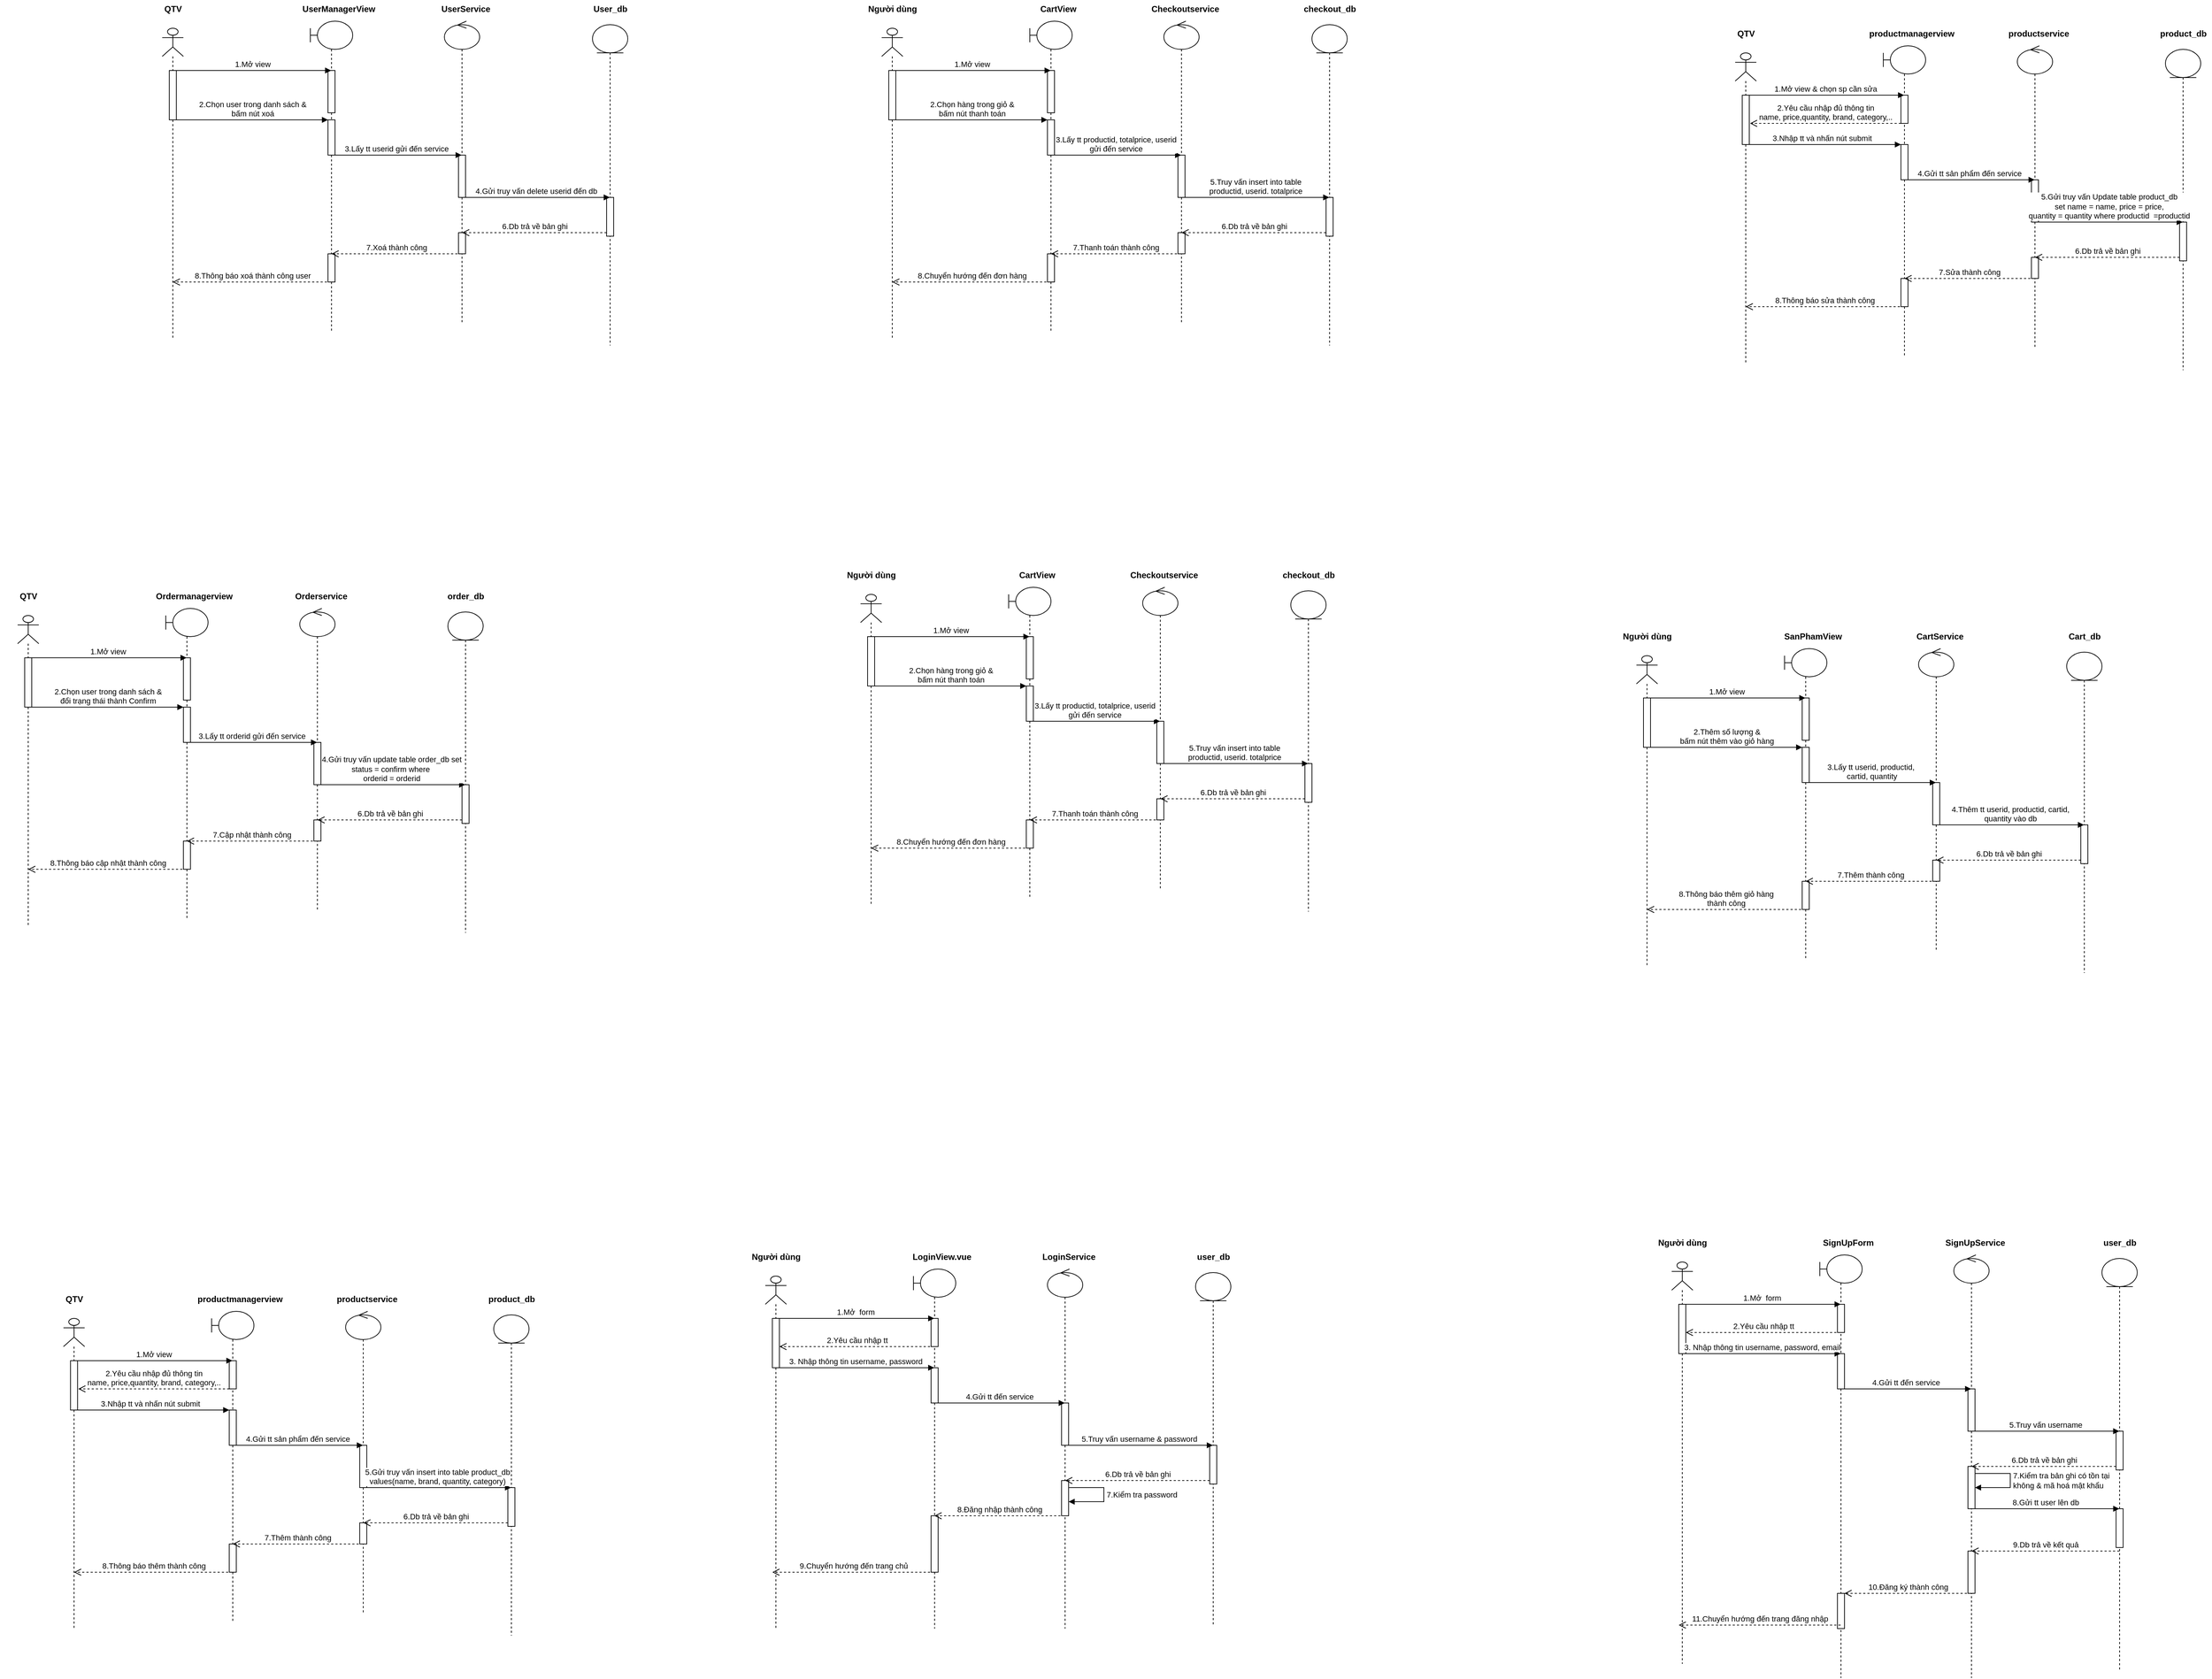 <mxfile version="25.0.3">
  <diagram name="Page-1" id="TdlQSQtVOUvVGZ2NJXJP">
    <mxGraphModel dx="2305" dy="2259" grid="1" gridSize="10" guides="1" tooltips="1" connect="1" arrows="1" fold="1" page="1" pageScale="1" pageWidth="1169" pageHeight="1654" math="0" shadow="0">
      <root>
        <mxCell id="0" />
        <mxCell id="1" parent="0" />
        <mxCell id="B66_jxYfa-i5O8z_Vn6G-1" value="" style="shape=umlLifeline;perimeter=lifelinePerimeter;whiteSpace=wrap;html=1;container=1;dropTarget=0;collapsible=0;recursiveResize=0;outlineConnect=0;portConstraint=eastwest;newEdgeStyle={&quot;curved&quot;:0,&quot;rounded&quot;:0};participant=umlActor;" vertex="1" parent="1">
          <mxGeometry x="100" y="180" width="30" height="500" as="geometry" />
        </mxCell>
        <mxCell id="B66_jxYfa-i5O8z_Vn6G-10" value="" style="html=1;points=[[0,0,0,0,5],[0,1,0,0,-5],[1,0,0,0,5],[1,1,0,0,-5]];perimeter=orthogonalPerimeter;outlineConnect=0;targetShapes=umlLifeline;portConstraint=eastwest;newEdgeStyle={&quot;curved&quot;:0,&quot;rounded&quot;:0};" vertex="1" parent="B66_jxYfa-i5O8z_Vn6G-1">
          <mxGeometry x="10" y="60" width="10" height="70" as="geometry" />
        </mxCell>
        <mxCell id="B66_jxYfa-i5O8z_Vn6G-3" value="" style="shape=umlLifeline;perimeter=lifelinePerimeter;whiteSpace=wrap;html=1;container=1;dropTarget=0;collapsible=0;recursiveResize=0;outlineConnect=0;portConstraint=eastwest;newEdgeStyle={&quot;curved&quot;:0,&quot;rounded&quot;:0};participant=umlBoundary;" vertex="1" parent="1">
          <mxGeometry x="310" y="170" width="60" height="510" as="geometry" />
        </mxCell>
        <mxCell id="B66_jxYfa-i5O8z_Vn6G-14" value="" style="html=1;points=[[0,0,0,0,5],[0,1,0,0,-5],[1,0,0,0,5],[1,1,0,0,-5]];perimeter=orthogonalPerimeter;outlineConnect=0;targetShapes=umlLifeline;portConstraint=eastwest;newEdgeStyle={&quot;curved&quot;:0,&quot;rounded&quot;:0};" vertex="1" parent="B66_jxYfa-i5O8z_Vn6G-3">
          <mxGeometry x="25" y="70" width="10" height="40" as="geometry" />
        </mxCell>
        <mxCell id="B66_jxYfa-i5O8z_Vn6G-15" value="" style="html=1;points=[[0,0,0,0,5],[0,1,0,0,-5],[1,0,0,0,5],[1,1,0,0,-5]];perimeter=orthogonalPerimeter;outlineConnect=0;targetShapes=umlLifeline;portConstraint=eastwest;newEdgeStyle={&quot;curved&quot;:0,&quot;rounded&quot;:0};" vertex="1" parent="B66_jxYfa-i5O8z_Vn6G-3">
          <mxGeometry x="25" y="140" width="10" height="50" as="geometry" />
        </mxCell>
        <mxCell id="B66_jxYfa-i5O8z_Vn6G-26" value="" style="html=1;points=[[0,0,0,0,5],[0,1,0,0,-5],[1,0,0,0,5],[1,1,0,0,-5]];perimeter=orthogonalPerimeter;outlineConnect=0;targetShapes=umlLifeline;portConstraint=eastwest;newEdgeStyle={&quot;curved&quot;:0,&quot;rounded&quot;:0};" vertex="1" parent="B66_jxYfa-i5O8z_Vn6G-3">
          <mxGeometry x="25" y="350" width="10" height="80" as="geometry" />
        </mxCell>
        <mxCell id="B66_jxYfa-i5O8z_Vn6G-4" value="" style="shape=umlLifeline;perimeter=lifelinePerimeter;whiteSpace=wrap;html=1;container=1;dropTarget=0;collapsible=0;recursiveResize=0;outlineConnect=0;portConstraint=eastwest;newEdgeStyle={&quot;curved&quot;:0,&quot;rounded&quot;:0};participant=umlControl;" vertex="1" parent="1">
          <mxGeometry x="500" y="170" width="50" height="510" as="geometry" />
        </mxCell>
        <mxCell id="B66_jxYfa-i5O8z_Vn6G-17" value="" style="html=1;points=[[0,0,0,0,5],[0,1,0,0,-5],[1,0,0,0,5],[1,1,0,0,-5]];perimeter=orthogonalPerimeter;outlineConnect=0;targetShapes=umlLifeline;portConstraint=eastwest;newEdgeStyle={&quot;curved&quot;:0,&quot;rounded&quot;:0};" vertex="1" parent="B66_jxYfa-i5O8z_Vn6G-4">
          <mxGeometry x="20" y="190" width="10" height="60" as="geometry" />
        </mxCell>
        <mxCell id="B66_jxYfa-i5O8z_Vn6G-22" value="" style="html=1;points=[[0,0,0,0,5],[0,1,0,0,-5],[1,0,0,0,5],[1,1,0,0,-5]];perimeter=orthogonalPerimeter;outlineConnect=0;targetShapes=umlLifeline;portConstraint=eastwest;newEdgeStyle={&quot;curved&quot;:0,&quot;rounded&quot;:0};" vertex="1" parent="B66_jxYfa-i5O8z_Vn6G-4">
          <mxGeometry x="20" y="300" width="10" height="50" as="geometry" />
        </mxCell>
        <mxCell id="B66_jxYfa-i5O8z_Vn6G-23" value="7.Kiểm tra password" style="html=1;align=left;spacingLeft=2;endArrow=block;rounded=0;edgeStyle=orthogonalEdgeStyle;curved=0;rounded=0;" edge="1" target="B66_jxYfa-i5O8z_Vn6G-22" parent="B66_jxYfa-i5O8z_Vn6G-4" source="B66_jxYfa-i5O8z_Vn6G-22">
          <mxGeometry relative="1" as="geometry">
            <mxPoint x="50" y="270" as="sourcePoint" />
            <Array as="points">
              <mxPoint x="80" y="310" />
              <mxPoint x="80" y="330" />
            </Array>
          </mxGeometry>
        </mxCell>
        <mxCell id="B66_jxYfa-i5O8z_Vn6G-5" value="" style="shape=umlLifeline;perimeter=lifelinePerimeter;whiteSpace=wrap;html=1;container=1;dropTarget=0;collapsible=0;recursiveResize=0;outlineConnect=0;portConstraint=eastwest;newEdgeStyle={&quot;curved&quot;:0,&quot;rounded&quot;:0};participant=umlEntity;" vertex="1" parent="1">
          <mxGeometry x="710" y="175" width="50" height="500" as="geometry" />
        </mxCell>
        <mxCell id="B66_jxYfa-i5O8z_Vn6G-19" value="" style="html=1;points=[[0,0,0,0,5],[0,1,0,0,-5],[1,0,0,0,5],[1,1,0,0,-5]];perimeter=orthogonalPerimeter;outlineConnect=0;targetShapes=umlLifeline;portConstraint=eastwest;newEdgeStyle={&quot;curved&quot;:0,&quot;rounded&quot;:0};" vertex="1" parent="B66_jxYfa-i5O8z_Vn6G-5">
          <mxGeometry x="20" y="245" width="10" height="55" as="geometry" />
        </mxCell>
        <mxCell id="B66_jxYfa-i5O8z_Vn6G-6" value="Người dùng" style="text;align=center;fontStyle=1;verticalAlign=middle;spacingLeft=3;spacingRight=3;strokeColor=none;rotatable=0;points=[[0,0.5],[1,0.5]];portConstraint=eastwest;html=1;" vertex="1" parent="1">
          <mxGeometry x="75" y="140" width="80" height="26" as="geometry" />
        </mxCell>
        <mxCell id="B66_jxYfa-i5O8z_Vn6G-7" value="LoginView.vue" style="text;align=center;fontStyle=1;verticalAlign=middle;spacingLeft=3;spacingRight=3;strokeColor=none;rotatable=0;points=[[0,0.5],[1,0.5]];portConstraint=eastwest;html=1;" vertex="1" parent="1">
          <mxGeometry x="310" y="140" width="80" height="26" as="geometry" />
        </mxCell>
        <mxCell id="B66_jxYfa-i5O8z_Vn6G-8" value="LoginService" style="text;align=center;fontStyle=1;verticalAlign=middle;spacingLeft=3;spacingRight=3;strokeColor=none;rotatable=0;points=[[0,0.5],[1,0.5]];portConstraint=eastwest;html=1;" vertex="1" parent="1">
          <mxGeometry x="490" y="140" width="80" height="26" as="geometry" />
        </mxCell>
        <mxCell id="B66_jxYfa-i5O8z_Vn6G-9" value="user_db" style="text;align=center;fontStyle=1;verticalAlign=middle;spacingLeft=3;spacingRight=3;strokeColor=none;rotatable=0;points=[[0,0.5],[1,0.5]];portConstraint=eastwest;html=1;" vertex="1" parent="1">
          <mxGeometry x="695" y="140" width="80" height="26" as="geometry" />
        </mxCell>
        <mxCell id="B66_jxYfa-i5O8z_Vn6G-11" value="1.Mở&amp;nbsp; form" style="html=1;verticalAlign=bottom;endArrow=block;curved=0;rounded=0;" edge="1" parent="1" source="B66_jxYfa-i5O8z_Vn6G-1">
          <mxGeometry width="80" relative="1" as="geometry">
            <mxPoint x="200" y="240" as="sourcePoint" />
            <mxPoint x="339.5" y="240" as="targetPoint" />
          </mxGeometry>
        </mxCell>
        <mxCell id="B66_jxYfa-i5O8z_Vn6G-12" value="2.Yêu cầu nhập tt" style="html=1;verticalAlign=bottom;endArrow=open;dashed=1;endSize=8;curved=0;rounded=0;" edge="1" parent="1" target="B66_jxYfa-i5O8z_Vn6G-10">
          <mxGeometry relative="1" as="geometry">
            <mxPoint x="339.5" y="280" as="sourcePoint" />
            <mxPoint x="200" y="280" as="targetPoint" />
          </mxGeometry>
        </mxCell>
        <mxCell id="B66_jxYfa-i5O8z_Vn6G-13" value="3. Nhập thông tin username, password" style="html=1;verticalAlign=bottom;endArrow=block;curved=0;rounded=0;" edge="1" parent="1" source="B66_jxYfa-i5O8z_Vn6G-1">
          <mxGeometry width="80" relative="1" as="geometry">
            <mxPoint x="200" y="310" as="sourcePoint" />
            <mxPoint x="339.5" y="310" as="targetPoint" />
          </mxGeometry>
        </mxCell>
        <mxCell id="B66_jxYfa-i5O8z_Vn6G-16" value="4.Gửi tt đến service" style="html=1;verticalAlign=bottom;endArrow=block;curved=0;rounded=0;" edge="1" parent="1">
          <mxGeometry width="80" relative="1" as="geometry">
            <mxPoint x="339.929" y="360" as="sourcePoint" />
            <mxPoint x="524.5" y="360" as="targetPoint" />
          </mxGeometry>
        </mxCell>
        <mxCell id="B66_jxYfa-i5O8z_Vn6G-18" value="5.Truy vấn username &amp;amp; password" style="html=1;verticalAlign=bottom;endArrow=block;curved=0;rounded=0;" edge="1" parent="1">
          <mxGeometry width="80" relative="1" as="geometry">
            <mxPoint x="524.929" y="420" as="sourcePoint" />
            <mxPoint x="734.5" y="420" as="targetPoint" />
          </mxGeometry>
        </mxCell>
        <mxCell id="B66_jxYfa-i5O8z_Vn6G-20" value="6.Db trả về bản ghi" style="html=1;verticalAlign=bottom;endArrow=open;dashed=1;endSize=8;curved=0;rounded=0;" edge="1" parent="1">
          <mxGeometry x="-0.001" relative="1" as="geometry">
            <mxPoint x="730" y="470" as="sourcePoint" />
            <mxPoint x="525.167" y="470" as="targetPoint" />
            <mxPoint as="offset" />
          </mxGeometry>
        </mxCell>
        <mxCell id="B66_jxYfa-i5O8z_Vn6G-24" value="8.Đăng nhập thành công" style="html=1;verticalAlign=bottom;endArrow=open;dashed=1;endSize=8;curved=0;rounded=0;" edge="1" parent="1">
          <mxGeometry relative="1" as="geometry">
            <mxPoint x="524.5" y="520" as="sourcePoint" />
            <mxPoint x="339.81" y="520" as="targetPoint" />
          </mxGeometry>
        </mxCell>
        <mxCell id="B66_jxYfa-i5O8z_Vn6G-25" value="9.Chuyển hướng đến trang chủ" style="html=1;verticalAlign=bottom;endArrow=open;dashed=1;endSize=8;curved=0;rounded=0;" edge="1" parent="1">
          <mxGeometry x="-0.002" relative="1" as="geometry">
            <mxPoint x="339.5" y="600" as="sourcePoint" />
            <mxPoint x="110" y="600" as="targetPoint" />
            <mxPoint as="offset" />
          </mxGeometry>
        </mxCell>
        <mxCell id="B66_jxYfa-i5O8z_Vn6G-51" value="" style="shape=umlLifeline;perimeter=lifelinePerimeter;whiteSpace=wrap;html=1;container=1;dropTarget=0;collapsible=0;recursiveResize=0;outlineConnect=0;portConstraint=eastwest;newEdgeStyle={&quot;curved&quot;:0,&quot;rounded&quot;:0};participant=umlActor;" vertex="1" parent="1">
          <mxGeometry x="1385" y="160" width="30" height="570" as="geometry" />
        </mxCell>
        <mxCell id="B66_jxYfa-i5O8z_Vn6G-52" value="" style="html=1;points=[[0,0,0,0,5],[0,1,0,0,-5],[1,0,0,0,5],[1,1,0,0,-5]];perimeter=orthogonalPerimeter;outlineConnect=0;targetShapes=umlLifeline;portConstraint=eastwest;newEdgeStyle={&quot;curved&quot;:0,&quot;rounded&quot;:0};" vertex="1" parent="B66_jxYfa-i5O8z_Vn6G-51">
          <mxGeometry x="10" y="60" width="10" height="70" as="geometry" />
        </mxCell>
        <mxCell id="B66_jxYfa-i5O8z_Vn6G-53" value="" style="shape=umlLifeline;perimeter=lifelinePerimeter;whiteSpace=wrap;html=1;container=1;dropTarget=0;collapsible=0;recursiveResize=0;outlineConnect=0;portConstraint=eastwest;newEdgeStyle={&quot;curved&quot;:0,&quot;rounded&quot;:0};participant=umlBoundary;" vertex="1" parent="1">
          <mxGeometry x="1595" y="150" width="60" height="600" as="geometry" />
        </mxCell>
        <mxCell id="B66_jxYfa-i5O8z_Vn6G-54" value="" style="html=1;points=[[0,0,0,0,5],[0,1,0,0,-5],[1,0,0,0,5],[1,1,0,0,-5]];perimeter=orthogonalPerimeter;outlineConnect=0;targetShapes=umlLifeline;portConstraint=eastwest;newEdgeStyle={&quot;curved&quot;:0,&quot;rounded&quot;:0};" vertex="1" parent="B66_jxYfa-i5O8z_Vn6G-53">
          <mxGeometry x="25" y="70" width="10" height="40" as="geometry" />
        </mxCell>
        <mxCell id="B66_jxYfa-i5O8z_Vn6G-55" value="" style="html=1;points=[[0,0,0,0,5],[0,1,0,0,-5],[1,0,0,0,5],[1,1,0,0,-5]];perimeter=orthogonalPerimeter;outlineConnect=0;targetShapes=umlLifeline;portConstraint=eastwest;newEdgeStyle={&quot;curved&quot;:0,&quot;rounded&quot;:0};" vertex="1" parent="B66_jxYfa-i5O8z_Vn6G-53">
          <mxGeometry x="25" y="140" width="10" height="50" as="geometry" />
        </mxCell>
        <mxCell id="B66_jxYfa-i5O8z_Vn6G-78" value="" style="html=1;points=[[0,0,0,0,5],[0,1,0,0,-5],[1,0,0,0,5],[1,1,0,0,-5]];perimeter=orthogonalPerimeter;outlineConnect=0;targetShapes=umlLifeline;portConstraint=eastwest;newEdgeStyle={&quot;curved&quot;:0,&quot;rounded&quot;:0};" vertex="1" parent="B66_jxYfa-i5O8z_Vn6G-53">
          <mxGeometry x="25" y="480" width="10" height="50" as="geometry" />
        </mxCell>
        <mxCell id="B66_jxYfa-i5O8z_Vn6G-57" value="" style="shape=umlLifeline;perimeter=lifelinePerimeter;whiteSpace=wrap;html=1;container=1;dropTarget=0;collapsible=0;recursiveResize=0;outlineConnect=0;portConstraint=eastwest;newEdgeStyle={&quot;curved&quot;:0,&quot;rounded&quot;:0};participant=umlControl;" vertex="1" parent="1">
          <mxGeometry x="1785" y="150" width="50" height="600" as="geometry" />
        </mxCell>
        <mxCell id="B66_jxYfa-i5O8z_Vn6G-58" value="" style="html=1;points=[[0,0,0,0,5],[0,1,0,0,-5],[1,0,0,0,5],[1,1,0,0,-5]];perimeter=orthogonalPerimeter;outlineConnect=0;targetShapes=umlLifeline;portConstraint=eastwest;newEdgeStyle={&quot;curved&quot;:0,&quot;rounded&quot;:0};" vertex="1" parent="B66_jxYfa-i5O8z_Vn6G-57">
          <mxGeometry x="20" y="190" width="10" height="60" as="geometry" />
        </mxCell>
        <mxCell id="B66_jxYfa-i5O8z_Vn6G-59" value="" style="html=1;points=[[0,0,0,0,5],[0,1,0,0,-5],[1,0,0,0,5],[1,1,0,0,-5]];perimeter=orthogonalPerimeter;outlineConnect=0;targetShapes=umlLifeline;portConstraint=eastwest;newEdgeStyle={&quot;curved&quot;:0,&quot;rounded&quot;:0};" vertex="1" parent="B66_jxYfa-i5O8z_Vn6G-57">
          <mxGeometry x="20" y="300" width="10" height="60" as="geometry" />
        </mxCell>
        <mxCell id="B66_jxYfa-i5O8z_Vn6G-60" value="7.Kiểm tra bản ghi có tồn tại&lt;br&gt;không &amp;amp; mã hoá mật khẩu" style="html=1;align=left;spacingLeft=2;endArrow=block;rounded=0;edgeStyle=orthogonalEdgeStyle;curved=0;rounded=0;" edge="1" parent="B66_jxYfa-i5O8z_Vn6G-57" source="B66_jxYfa-i5O8z_Vn6G-59" target="B66_jxYfa-i5O8z_Vn6G-59">
          <mxGeometry relative="1" as="geometry">
            <mxPoint x="50" y="270" as="sourcePoint" />
            <Array as="points">
              <mxPoint x="80" y="310" />
              <mxPoint x="80" y="330" />
            </Array>
            <mxPoint as="offset" />
          </mxGeometry>
        </mxCell>
        <mxCell id="B66_jxYfa-i5O8z_Vn6G-56" value="" style="html=1;points=[[0,0,0,0,5],[0,1,0,0,-5],[1,0,0,0,5],[1,1,0,0,-5]];perimeter=orthogonalPerimeter;outlineConnect=0;targetShapes=umlLifeline;portConstraint=eastwest;newEdgeStyle={&quot;curved&quot;:0,&quot;rounded&quot;:0};" vertex="1" parent="B66_jxYfa-i5O8z_Vn6G-57">
          <mxGeometry x="20" y="420" width="10" height="60" as="geometry" />
        </mxCell>
        <mxCell id="B66_jxYfa-i5O8z_Vn6G-61" value="" style="shape=umlLifeline;perimeter=lifelinePerimeter;whiteSpace=wrap;html=1;container=1;dropTarget=0;collapsible=0;recursiveResize=0;outlineConnect=0;portConstraint=eastwest;newEdgeStyle={&quot;curved&quot;:0,&quot;rounded&quot;:0};participant=umlEntity;" vertex="1" parent="1">
          <mxGeometry x="1995" y="155" width="50" height="585" as="geometry" />
        </mxCell>
        <mxCell id="B66_jxYfa-i5O8z_Vn6G-62" value="" style="html=1;points=[[0,0,0,0,5],[0,1,0,0,-5],[1,0,0,0,5],[1,1,0,0,-5]];perimeter=orthogonalPerimeter;outlineConnect=0;targetShapes=umlLifeline;portConstraint=eastwest;newEdgeStyle={&quot;curved&quot;:0,&quot;rounded&quot;:0};" vertex="1" parent="B66_jxYfa-i5O8z_Vn6G-61">
          <mxGeometry x="20" y="245" width="10" height="55" as="geometry" />
        </mxCell>
        <mxCell id="B66_jxYfa-i5O8z_Vn6G-76" value="" style="html=1;points=[[0,0,0,0,5],[0,1,0,0,-5],[1,0,0,0,5],[1,1,0,0,-5]];perimeter=orthogonalPerimeter;outlineConnect=0;targetShapes=umlLifeline;portConstraint=eastwest;newEdgeStyle={&quot;curved&quot;:0,&quot;rounded&quot;:0};" vertex="1" parent="B66_jxYfa-i5O8z_Vn6G-61">
          <mxGeometry x="20" y="355" width="10" height="55" as="geometry" />
        </mxCell>
        <mxCell id="B66_jxYfa-i5O8z_Vn6G-63" value="Người dùng" style="text;align=center;fontStyle=1;verticalAlign=middle;spacingLeft=3;spacingRight=3;strokeColor=none;rotatable=0;points=[[0,0.5],[1,0.5]];portConstraint=eastwest;html=1;" vertex="1" parent="1">
          <mxGeometry x="1360" y="120" width="80" height="26" as="geometry" />
        </mxCell>
        <mxCell id="B66_jxYfa-i5O8z_Vn6G-64" value="SignUpForm" style="text;align=center;fontStyle=1;verticalAlign=middle;spacingLeft=3;spacingRight=3;strokeColor=none;rotatable=0;points=[[0,0.5],[1,0.5]];portConstraint=eastwest;html=1;" vertex="1" parent="1">
          <mxGeometry x="1595" y="120" width="80" height="26" as="geometry" />
        </mxCell>
        <mxCell id="B66_jxYfa-i5O8z_Vn6G-65" value="SignUpService" style="text;align=center;fontStyle=1;verticalAlign=middle;spacingLeft=3;spacingRight=3;strokeColor=none;rotatable=0;points=[[0,0.5],[1,0.5]];portConstraint=eastwest;html=1;" vertex="1" parent="1">
          <mxGeometry x="1775" y="120" width="80" height="26" as="geometry" />
        </mxCell>
        <mxCell id="B66_jxYfa-i5O8z_Vn6G-66" value="user_db" style="text;align=center;fontStyle=1;verticalAlign=middle;spacingLeft=3;spacingRight=3;strokeColor=none;rotatable=0;points=[[0,0.5],[1,0.5]];portConstraint=eastwest;html=1;" vertex="1" parent="1">
          <mxGeometry x="1980" y="120" width="80" height="26" as="geometry" />
        </mxCell>
        <mxCell id="B66_jxYfa-i5O8z_Vn6G-67" value="1.Mở&amp;nbsp; form" style="html=1;verticalAlign=bottom;endArrow=block;curved=0;rounded=0;" edge="1" source="B66_jxYfa-i5O8z_Vn6G-51" parent="1">
          <mxGeometry width="80" relative="1" as="geometry">
            <mxPoint x="1485" y="220" as="sourcePoint" />
            <mxPoint x="1624.5" y="220" as="targetPoint" />
          </mxGeometry>
        </mxCell>
        <mxCell id="B66_jxYfa-i5O8z_Vn6G-68" value="2.Yêu cầu nhập tt" style="html=1;verticalAlign=bottom;endArrow=open;dashed=1;endSize=8;curved=0;rounded=0;" edge="1" target="B66_jxYfa-i5O8z_Vn6G-52" parent="1">
          <mxGeometry relative="1" as="geometry">
            <mxPoint x="1624.5" y="260" as="sourcePoint" />
            <mxPoint x="1485" y="260" as="targetPoint" />
          </mxGeometry>
        </mxCell>
        <mxCell id="B66_jxYfa-i5O8z_Vn6G-69" value="3. Nhập thông tin username, password, email" style="html=1;verticalAlign=bottom;endArrow=block;curved=0;rounded=0;" edge="1" source="B66_jxYfa-i5O8z_Vn6G-51" parent="1">
          <mxGeometry x="0.001" width="80" relative="1" as="geometry">
            <mxPoint x="1485" y="290" as="sourcePoint" />
            <mxPoint x="1624.5" y="290" as="targetPoint" />
            <mxPoint as="offset" />
          </mxGeometry>
        </mxCell>
        <mxCell id="B66_jxYfa-i5O8z_Vn6G-70" value="4.Gửi tt đến service" style="html=1;verticalAlign=bottom;endArrow=block;curved=0;rounded=0;" edge="1" parent="1">
          <mxGeometry width="80" relative="1" as="geometry">
            <mxPoint x="1624.929" y="340" as="sourcePoint" />
            <mxPoint x="1809.5" y="340" as="targetPoint" />
          </mxGeometry>
        </mxCell>
        <mxCell id="B66_jxYfa-i5O8z_Vn6G-71" value="5.Truy vấn username" style="html=1;verticalAlign=bottom;endArrow=block;curved=0;rounded=0;" edge="1" parent="1">
          <mxGeometry width="80" relative="1" as="geometry">
            <mxPoint x="1809.929" y="400" as="sourcePoint" />
            <mxPoint x="2019.5" y="400" as="targetPoint" />
          </mxGeometry>
        </mxCell>
        <mxCell id="B66_jxYfa-i5O8z_Vn6G-72" value="6.Db trả về bản ghi" style="html=1;verticalAlign=bottom;endArrow=open;dashed=1;endSize=8;curved=0;rounded=0;" edge="1" parent="1">
          <mxGeometry x="-0.001" relative="1" as="geometry">
            <mxPoint x="2015" y="450" as="sourcePoint" />
            <mxPoint x="1810.167" y="450" as="targetPoint" />
            <mxPoint as="offset" />
          </mxGeometry>
        </mxCell>
        <mxCell id="B66_jxYfa-i5O8z_Vn6G-73" value="9.Db trả về kết quả" style="html=1;verticalAlign=bottom;endArrow=open;dashed=1;endSize=8;curved=0;rounded=0;" edge="1" parent="1" target="B66_jxYfa-i5O8z_Vn6G-57">
          <mxGeometry relative="1" as="geometry">
            <mxPoint x="2019.69" y="570" as="sourcePoint" />
            <mxPoint x="1835.0" y="570" as="targetPoint" />
          </mxGeometry>
        </mxCell>
        <mxCell id="B66_jxYfa-i5O8z_Vn6G-74" value="11.Chuyển hướng đến trang đăng nhập" style="html=1;verticalAlign=bottom;endArrow=open;dashed=1;endSize=8;curved=0;rounded=0;" edge="1" parent="1">
          <mxGeometry x="-0.002" relative="1" as="geometry">
            <mxPoint x="1624.5" y="675" as="sourcePoint" />
            <mxPoint x="1395" y="675" as="targetPoint" />
            <mxPoint as="offset" />
          </mxGeometry>
        </mxCell>
        <mxCell id="B66_jxYfa-i5O8z_Vn6G-75" value="8.Gửi tt user lên db" style="html=1;verticalAlign=bottom;endArrow=block;curved=0;rounded=0;" edge="1" parent="1">
          <mxGeometry width="80" relative="1" as="geometry">
            <mxPoint x="1809.999" y="510" as="sourcePoint" />
            <mxPoint x="2019.57" y="510" as="targetPoint" />
          </mxGeometry>
        </mxCell>
        <mxCell id="B66_jxYfa-i5O8z_Vn6G-77" value="10.Đăng ký thành công" style="html=1;verticalAlign=bottom;endArrow=open;dashed=1;endSize=8;curved=0;rounded=0;" edge="1" parent="1">
          <mxGeometry x="-0.002" relative="1" as="geometry">
            <mxPoint x="1809.5" y="630" as="sourcePoint" />
            <mxPoint x="1630" y="630" as="targetPoint" />
            <mxPoint as="offset" />
          </mxGeometry>
        </mxCell>
        <mxCell id="B66_jxYfa-i5O8z_Vn6G-79" value="" style="shape=umlLifeline;perimeter=lifelinePerimeter;whiteSpace=wrap;html=1;container=1;dropTarget=0;collapsible=0;recursiveResize=0;outlineConnect=0;portConstraint=eastwest;newEdgeStyle={&quot;curved&quot;:0,&quot;rounded&quot;:0};participant=umlActor;" vertex="1" parent="1">
          <mxGeometry x="1335" y="-700" width="30" height="440" as="geometry" />
        </mxCell>
        <mxCell id="B66_jxYfa-i5O8z_Vn6G-80" value="" style="html=1;points=[[0,0,0,0,5],[0,1,0,0,-5],[1,0,0,0,5],[1,1,0,0,-5]];perimeter=orthogonalPerimeter;outlineConnect=0;targetShapes=umlLifeline;portConstraint=eastwest;newEdgeStyle={&quot;curved&quot;:0,&quot;rounded&quot;:0};" vertex="1" parent="B66_jxYfa-i5O8z_Vn6G-79">
          <mxGeometry x="10" y="60" width="10" height="70" as="geometry" />
        </mxCell>
        <mxCell id="B66_jxYfa-i5O8z_Vn6G-81" value="" style="shape=umlLifeline;perimeter=lifelinePerimeter;whiteSpace=wrap;html=1;container=1;dropTarget=0;collapsible=0;recursiveResize=0;outlineConnect=0;portConstraint=eastwest;newEdgeStyle={&quot;curved&quot;:0,&quot;rounded&quot;:0};participant=umlBoundary;" vertex="1" parent="1">
          <mxGeometry x="1545" y="-710" width="60" height="440" as="geometry" />
        </mxCell>
        <mxCell id="B66_jxYfa-i5O8z_Vn6G-82" value="" style="html=1;points=[[0,0,0,0,5],[0,1,0,0,-5],[1,0,0,0,5],[1,1,0,0,-5]];perimeter=orthogonalPerimeter;outlineConnect=0;targetShapes=umlLifeline;portConstraint=eastwest;newEdgeStyle={&quot;curved&quot;:0,&quot;rounded&quot;:0};" vertex="1" parent="B66_jxYfa-i5O8z_Vn6G-81">
          <mxGeometry x="25" y="70" width="10" height="60" as="geometry" />
        </mxCell>
        <mxCell id="B66_jxYfa-i5O8z_Vn6G-83" value="" style="html=1;points=[[0,0,0,0,5],[0,1,0,0,-5],[1,0,0,0,5],[1,1,0,0,-5]];perimeter=orthogonalPerimeter;outlineConnect=0;targetShapes=umlLifeline;portConstraint=eastwest;newEdgeStyle={&quot;curved&quot;:0,&quot;rounded&quot;:0};" vertex="1" parent="B66_jxYfa-i5O8z_Vn6G-81">
          <mxGeometry x="25" y="140" width="10" height="50" as="geometry" />
        </mxCell>
        <mxCell id="B66_jxYfa-i5O8z_Vn6G-110" value="" style="html=1;points=[[0,0,0,0,5],[0,1,0,0,-5],[1,0,0,0,5],[1,1,0,0,-5]];perimeter=orthogonalPerimeter;outlineConnect=0;targetShapes=umlLifeline;portConstraint=eastwest;newEdgeStyle={&quot;curved&quot;:0,&quot;rounded&quot;:0};" vertex="1" parent="B66_jxYfa-i5O8z_Vn6G-81">
          <mxGeometry x="25" y="330" width="10" height="40" as="geometry" />
        </mxCell>
        <mxCell id="B66_jxYfa-i5O8z_Vn6G-85" value="" style="shape=umlLifeline;perimeter=lifelinePerimeter;whiteSpace=wrap;html=1;container=1;dropTarget=0;collapsible=0;recursiveResize=0;outlineConnect=0;portConstraint=eastwest;newEdgeStyle={&quot;curved&quot;:0,&quot;rounded&quot;:0};participant=umlControl;" vertex="1" parent="1">
          <mxGeometry x="1735" y="-710" width="50" height="430" as="geometry" />
        </mxCell>
        <mxCell id="B66_jxYfa-i5O8z_Vn6G-86" value="" style="html=1;points=[[0,0,0,0,5],[0,1,0,0,-5],[1,0,0,0,5],[1,1,0,0,-5]];perimeter=orthogonalPerimeter;outlineConnect=0;targetShapes=umlLifeline;portConstraint=eastwest;newEdgeStyle={&quot;curved&quot;:0,&quot;rounded&quot;:0};" vertex="1" parent="B66_jxYfa-i5O8z_Vn6G-85">
          <mxGeometry x="20" y="190" width="10" height="60" as="geometry" />
        </mxCell>
        <mxCell id="B66_jxYfa-i5O8z_Vn6G-87" value="" style="html=1;points=[[0,0,0,0,5],[0,1,0,0,-5],[1,0,0,0,5],[1,1,0,0,-5]];perimeter=orthogonalPerimeter;outlineConnect=0;targetShapes=umlLifeline;portConstraint=eastwest;newEdgeStyle={&quot;curved&quot;:0,&quot;rounded&quot;:0};" vertex="1" parent="B66_jxYfa-i5O8z_Vn6G-85">
          <mxGeometry x="20" y="300" width="10" height="30" as="geometry" />
        </mxCell>
        <mxCell id="B66_jxYfa-i5O8z_Vn6G-90" value="" style="shape=umlLifeline;perimeter=lifelinePerimeter;whiteSpace=wrap;html=1;container=1;dropTarget=0;collapsible=0;recursiveResize=0;outlineConnect=0;portConstraint=eastwest;newEdgeStyle={&quot;curved&quot;:0,&quot;rounded&quot;:0};participant=umlEntity;" vertex="1" parent="1">
          <mxGeometry x="1945" y="-705" width="50" height="455" as="geometry" />
        </mxCell>
        <mxCell id="B66_jxYfa-i5O8z_Vn6G-91" value="" style="html=1;points=[[0,0,0,0,5],[0,1,0,0,-5],[1,0,0,0,5],[1,1,0,0,-5]];perimeter=orthogonalPerimeter;outlineConnect=0;targetShapes=umlLifeline;portConstraint=eastwest;newEdgeStyle={&quot;curved&quot;:0,&quot;rounded&quot;:0};" vertex="1" parent="B66_jxYfa-i5O8z_Vn6G-90">
          <mxGeometry x="20" y="245" width="10" height="55" as="geometry" />
        </mxCell>
        <mxCell id="B66_jxYfa-i5O8z_Vn6G-93" value="Người dùng" style="text;align=center;fontStyle=1;verticalAlign=middle;spacingLeft=3;spacingRight=3;strokeColor=none;rotatable=0;points=[[0,0.5],[1,0.5]];portConstraint=eastwest;html=1;" vertex="1" parent="1">
          <mxGeometry x="1310" y="-740" width="80" height="26" as="geometry" />
        </mxCell>
        <mxCell id="B66_jxYfa-i5O8z_Vn6G-94" value="SanPhamView" style="text;align=center;fontStyle=1;verticalAlign=middle;spacingLeft=3;spacingRight=3;strokeColor=none;rotatable=0;points=[[0,0.5],[1,0.5]];portConstraint=eastwest;html=1;" vertex="1" parent="1">
          <mxGeometry x="1545" y="-740" width="80" height="26" as="geometry" />
        </mxCell>
        <mxCell id="B66_jxYfa-i5O8z_Vn6G-95" value="CartService" style="text;align=center;fontStyle=1;verticalAlign=middle;spacingLeft=3;spacingRight=3;strokeColor=none;rotatable=0;points=[[0,0.5],[1,0.5]];portConstraint=eastwest;html=1;" vertex="1" parent="1">
          <mxGeometry x="1725" y="-740" width="80" height="26" as="geometry" />
        </mxCell>
        <mxCell id="B66_jxYfa-i5O8z_Vn6G-96" value="Cart_db" style="text;align=center;fontStyle=1;verticalAlign=middle;spacingLeft=3;spacingRight=3;strokeColor=none;rotatable=0;points=[[0,0.5],[1,0.5]];portConstraint=eastwest;html=1;" vertex="1" parent="1">
          <mxGeometry x="1930" y="-740" width="80" height="26" as="geometry" />
        </mxCell>
        <mxCell id="B66_jxYfa-i5O8z_Vn6G-97" value="1.Mở view" style="html=1;verticalAlign=bottom;endArrow=block;curved=0;rounded=0;" edge="1" source="B66_jxYfa-i5O8z_Vn6G-79" parent="1">
          <mxGeometry width="80" relative="1" as="geometry">
            <mxPoint x="1435" y="-640" as="sourcePoint" />
            <mxPoint x="1574.5" y="-640" as="targetPoint" />
          </mxGeometry>
        </mxCell>
        <mxCell id="B66_jxYfa-i5O8z_Vn6G-100" value="3.Lấy tt userid, productid,&lt;br&gt;&amp;nbsp;cartid, quantity" style="html=1;verticalAlign=bottom;endArrow=block;curved=0;rounded=0;" edge="1" parent="1">
          <mxGeometry width="80" relative="1" as="geometry">
            <mxPoint x="1574.929" y="-520" as="sourcePoint" />
            <mxPoint x="1759.5" y="-520" as="targetPoint" />
          </mxGeometry>
        </mxCell>
        <mxCell id="B66_jxYfa-i5O8z_Vn6G-101" value="4.Thêm tt userid, productid, cartid,&lt;br&gt;quantity vào db" style="html=1;verticalAlign=bottom;endArrow=block;curved=0;rounded=0;" edge="1" parent="1">
          <mxGeometry x="0.001" width="80" relative="1" as="geometry">
            <mxPoint x="1759.929" y="-460" as="sourcePoint" />
            <mxPoint x="1969.5" y="-460" as="targetPoint" />
            <mxPoint as="offset" />
          </mxGeometry>
        </mxCell>
        <mxCell id="B66_jxYfa-i5O8z_Vn6G-102" value="6.Db trả về bản ghi" style="html=1;verticalAlign=bottom;endArrow=open;dashed=1;endSize=8;curved=0;rounded=0;" edge="1" parent="1">
          <mxGeometry x="-0.001" relative="1" as="geometry">
            <mxPoint x="1965" y="-410" as="sourcePoint" />
            <mxPoint x="1760.167" y="-410" as="targetPoint" />
            <mxPoint as="offset" />
          </mxGeometry>
        </mxCell>
        <mxCell id="B66_jxYfa-i5O8z_Vn6G-107" value="2.Thêm số lượng &amp;amp; &lt;br&gt;bấm nút thêm vào giỏ hàng" style="html=1;verticalAlign=bottom;endArrow=block;curved=0;rounded=0;" edge="1" parent="1">
          <mxGeometry width="80" relative="1" as="geometry">
            <mxPoint x="1355" y="-570" as="sourcePoint" />
            <mxPoint x="1570" y="-570" as="targetPoint" />
          </mxGeometry>
        </mxCell>
        <mxCell id="B66_jxYfa-i5O8z_Vn6G-109" value="7.Thêm thành công" style="html=1;verticalAlign=bottom;endArrow=open;dashed=1;endSize=8;curved=0;rounded=0;" edge="1" parent="1" source="B66_jxYfa-i5O8z_Vn6G-85">
          <mxGeometry relative="1" as="geometry">
            <mxPoint x="1655" y="-380" as="sourcePoint" />
            <mxPoint x="1575" y="-380" as="targetPoint" />
          </mxGeometry>
        </mxCell>
        <mxCell id="B66_jxYfa-i5O8z_Vn6G-111" value="8.Thông báo thêm giỏ hàng&lt;br&gt;thành công" style="html=1;verticalAlign=bottom;endArrow=open;dashed=1;endSize=8;curved=0;rounded=0;" edge="1" parent="1">
          <mxGeometry relative="1" as="geometry">
            <mxPoint x="1574.5" y="-340" as="sourcePoint" />
            <mxPoint x="1350" y="-340" as="targetPoint" />
          </mxGeometry>
        </mxCell>
        <mxCell id="B66_jxYfa-i5O8z_Vn6G-112" value="" style="shape=umlLifeline;perimeter=lifelinePerimeter;whiteSpace=wrap;html=1;container=1;dropTarget=0;collapsible=0;recursiveResize=0;outlineConnect=0;portConstraint=eastwest;newEdgeStyle={&quot;curved&quot;:0,&quot;rounded&quot;:0};participant=umlActor;" vertex="1" parent="1">
          <mxGeometry x="235" y="-787" width="30" height="440" as="geometry" />
        </mxCell>
        <mxCell id="B66_jxYfa-i5O8z_Vn6G-113" value="" style="html=1;points=[[0,0,0,0,5],[0,1,0,0,-5],[1,0,0,0,5],[1,1,0,0,-5]];perimeter=orthogonalPerimeter;outlineConnect=0;targetShapes=umlLifeline;portConstraint=eastwest;newEdgeStyle={&quot;curved&quot;:0,&quot;rounded&quot;:0};" vertex="1" parent="B66_jxYfa-i5O8z_Vn6G-112">
          <mxGeometry x="10" y="60" width="10" height="70" as="geometry" />
        </mxCell>
        <mxCell id="B66_jxYfa-i5O8z_Vn6G-114" value="" style="shape=umlLifeline;perimeter=lifelinePerimeter;whiteSpace=wrap;html=1;container=1;dropTarget=0;collapsible=0;recursiveResize=0;outlineConnect=0;portConstraint=eastwest;newEdgeStyle={&quot;curved&quot;:0,&quot;rounded&quot;:0};participant=umlBoundary;" vertex="1" parent="1">
          <mxGeometry x="445" y="-797" width="60" height="440" as="geometry" />
        </mxCell>
        <mxCell id="B66_jxYfa-i5O8z_Vn6G-115" value="" style="html=1;points=[[0,0,0,0,5],[0,1,0,0,-5],[1,0,0,0,5],[1,1,0,0,-5]];perimeter=orthogonalPerimeter;outlineConnect=0;targetShapes=umlLifeline;portConstraint=eastwest;newEdgeStyle={&quot;curved&quot;:0,&quot;rounded&quot;:0};" vertex="1" parent="B66_jxYfa-i5O8z_Vn6G-114">
          <mxGeometry x="25" y="70" width="10" height="60" as="geometry" />
        </mxCell>
        <mxCell id="B66_jxYfa-i5O8z_Vn6G-116" value="" style="html=1;points=[[0,0,0,0,5],[0,1,0,0,-5],[1,0,0,0,5],[1,1,0,0,-5]];perimeter=orthogonalPerimeter;outlineConnect=0;targetShapes=umlLifeline;portConstraint=eastwest;newEdgeStyle={&quot;curved&quot;:0,&quot;rounded&quot;:0};" vertex="1" parent="B66_jxYfa-i5O8z_Vn6G-114">
          <mxGeometry x="25" y="140" width="10" height="50" as="geometry" />
        </mxCell>
        <mxCell id="B66_jxYfa-i5O8z_Vn6G-117" value="" style="html=1;points=[[0,0,0,0,5],[0,1,0,0,-5],[1,0,0,0,5],[1,1,0,0,-5]];perimeter=orthogonalPerimeter;outlineConnect=0;targetShapes=umlLifeline;portConstraint=eastwest;newEdgeStyle={&quot;curved&quot;:0,&quot;rounded&quot;:0};" vertex="1" parent="B66_jxYfa-i5O8z_Vn6G-114">
          <mxGeometry x="25" y="330" width="10" height="40" as="geometry" />
        </mxCell>
        <mxCell id="B66_jxYfa-i5O8z_Vn6G-118" value="" style="shape=umlLifeline;perimeter=lifelinePerimeter;whiteSpace=wrap;html=1;container=1;dropTarget=0;collapsible=0;recursiveResize=0;outlineConnect=0;portConstraint=eastwest;newEdgeStyle={&quot;curved&quot;:0,&quot;rounded&quot;:0};participant=umlControl;" vertex="1" parent="1">
          <mxGeometry x="635" y="-797" width="50" height="430" as="geometry" />
        </mxCell>
        <mxCell id="B66_jxYfa-i5O8z_Vn6G-119" value="" style="html=1;points=[[0,0,0,0,5],[0,1,0,0,-5],[1,0,0,0,5],[1,1,0,0,-5]];perimeter=orthogonalPerimeter;outlineConnect=0;targetShapes=umlLifeline;portConstraint=eastwest;newEdgeStyle={&quot;curved&quot;:0,&quot;rounded&quot;:0};" vertex="1" parent="B66_jxYfa-i5O8z_Vn6G-118">
          <mxGeometry x="20" y="190" width="10" height="60" as="geometry" />
        </mxCell>
        <mxCell id="B66_jxYfa-i5O8z_Vn6G-120" value="" style="html=1;points=[[0,0,0,0,5],[0,1,0,0,-5],[1,0,0,0,5],[1,1,0,0,-5]];perimeter=orthogonalPerimeter;outlineConnect=0;targetShapes=umlLifeline;portConstraint=eastwest;newEdgeStyle={&quot;curved&quot;:0,&quot;rounded&quot;:0};" vertex="1" parent="B66_jxYfa-i5O8z_Vn6G-118">
          <mxGeometry x="20" y="300" width="10" height="30" as="geometry" />
        </mxCell>
        <mxCell id="B66_jxYfa-i5O8z_Vn6G-121" value="" style="shape=umlLifeline;perimeter=lifelinePerimeter;whiteSpace=wrap;html=1;container=1;dropTarget=0;collapsible=0;recursiveResize=0;outlineConnect=0;portConstraint=eastwest;newEdgeStyle={&quot;curved&quot;:0,&quot;rounded&quot;:0};participant=umlEntity;" vertex="1" parent="1">
          <mxGeometry x="845" y="-792" width="50" height="455" as="geometry" />
        </mxCell>
        <mxCell id="B66_jxYfa-i5O8z_Vn6G-122" value="" style="html=1;points=[[0,0,0,0,5],[0,1,0,0,-5],[1,0,0,0,5],[1,1,0,0,-5]];perimeter=orthogonalPerimeter;outlineConnect=0;targetShapes=umlLifeline;portConstraint=eastwest;newEdgeStyle={&quot;curved&quot;:0,&quot;rounded&quot;:0};" vertex="1" parent="B66_jxYfa-i5O8z_Vn6G-121">
          <mxGeometry x="20" y="245" width="10" height="55" as="geometry" />
        </mxCell>
        <mxCell id="B66_jxYfa-i5O8z_Vn6G-123" value="Người dùng" style="text;align=center;fontStyle=1;verticalAlign=middle;spacingLeft=3;spacingRight=3;strokeColor=none;rotatable=0;points=[[0,0.5],[1,0.5]];portConstraint=eastwest;html=1;" vertex="1" parent="1">
          <mxGeometry x="210" y="-827" width="80" height="26" as="geometry" />
        </mxCell>
        <mxCell id="B66_jxYfa-i5O8z_Vn6G-124" value="CartView" style="text;align=center;fontStyle=1;verticalAlign=middle;spacingLeft=3;spacingRight=3;strokeColor=none;rotatable=0;points=[[0,0.5],[1,0.5]];portConstraint=eastwest;html=1;" vertex="1" parent="1">
          <mxGeometry x="445" y="-827" width="80" height="26" as="geometry" />
        </mxCell>
        <mxCell id="B66_jxYfa-i5O8z_Vn6G-125" value="Checkoutservice" style="text;align=center;fontStyle=1;verticalAlign=middle;spacingLeft=3;spacingRight=3;strokeColor=none;rotatable=0;points=[[0,0.5],[1,0.5]];portConstraint=eastwest;html=1;" vertex="1" parent="1">
          <mxGeometry x="625" y="-827" width="80" height="26" as="geometry" />
        </mxCell>
        <mxCell id="B66_jxYfa-i5O8z_Vn6G-126" value="checkout_db" style="text;align=center;fontStyle=1;verticalAlign=middle;spacingLeft=3;spacingRight=3;strokeColor=none;rotatable=0;points=[[0,0.5],[1,0.5]];portConstraint=eastwest;html=1;" vertex="1" parent="1">
          <mxGeometry x="830" y="-827" width="80" height="26" as="geometry" />
        </mxCell>
        <mxCell id="B66_jxYfa-i5O8z_Vn6G-127" value="1.Mở view" style="html=1;verticalAlign=bottom;endArrow=block;curved=0;rounded=0;" edge="1" source="B66_jxYfa-i5O8z_Vn6G-112" parent="1">
          <mxGeometry width="80" relative="1" as="geometry">
            <mxPoint x="335" y="-727" as="sourcePoint" />
            <mxPoint x="474.5" y="-727" as="targetPoint" />
          </mxGeometry>
        </mxCell>
        <mxCell id="B66_jxYfa-i5O8z_Vn6G-128" value="3.Lấy tt productid, totalprice, userid&lt;br&gt;gửi đến service" style="html=1;verticalAlign=bottom;endArrow=block;curved=0;rounded=0;" edge="1" parent="1">
          <mxGeometry width="80" relative="1" as="geometry">
            <mxPoint x="474.929" y="-607" as="sourcePoint" />
            <mxPoint x="659.5" y="-607" as="targetPoint" />
          </mxGeometry>
        </mxCell>
        <mxCell id="B66_jxYfa-i5O8z_Vn6G-129" value="5.Truy vấn insert into table&lt;br&gt;productid, userid. totalprice" style="html=1;verticalAlign=bottom;endArrow=block;curved=0;rounded=0;" edge="1" parent="1">
          <mxGeometry x="0.001" width="80" relative="1" as="geometry">
            <mxPoint x="659.929" y="-547" as="sourcePoint" />
            <mxPoint x="869.5" y="-547" as="targetPoint" />
            <mxPoint as="offset" />
          </mxGeometry>
        </mxCell>
        <mxCell id="B66_jxYfa-i5O8z_Vn6G-130" value="6.Db trả về bản ghi" style="html=1;verticalAlign=bottom;endArrow=open;dashed=1;endSize=8;curved=0;rounded=0;" edge="1" parent="1">
          <mxGeometry x="-0.001" relative="1" as="geometry">
            <mxPoint x="865" y="-497" as="sourcePoint" />
            <mxPoint x="660.167" y="-497" as="targetPoint" />
            <mxPoint as="offset" />
          </mxGeometry>
        </mxCell>
        <mxCell id="B66_jxYfa-i5O8z_Vn6G-131" value="2.Chọn hàng trong giỏ &amp;amp;&lt;br&gt;bấm nút thanh toán" style="html=1;verticalAlign=bottom;endArrow=block;curved=0;rounded=0;" edge="1" parent="1">
          <mxGeometry width="80" relative="1" as="geometry">
            <mxPoint x="255" y="-657" as="sourcePoint" />
            <mxPoint x="470" y="-657" as="targetPoint" />
          </mxGeometry>
        </mxCell>
        <mxCell id="B66_jxYfa-i5O8z_Vn6G-132" value="7.Thanh toán thành công" style="html=1;verticalAlign=bottom;endArrow=open;dashed=1;endSize=8;curved=0;rounded=0;" edge="1" source="B66_jxYfa-i5O8z_Vn6G-118" parent="1">
          <mxGeometry relative="1" as="geometry">
            <mxPoint x="555" y="-467" as="sourcePoint" />
            <mxPoint x="475" y="-467" as="targetPoint" />
          </mxGeometry>
        </mxCell>
        <mxCell id="B66_jxYfa-i5O8z_Vn6G-133" value="8.Chuyển hướng đến đơn hàng" style="html=1;verticalAlign=bottom;endArrow=open;dashed=1;endSize=8;curved=0;rounded=0;" edge="1" parent="1">
          <mxGeometry x="-0.001" relative="1" as="geometry">
            <mxPoint x="474.5" y="-427" as="sourcePoint" />
            <mxPoint x="250" y="-427" as="targetPoint" />
            <mxPoint as="offset" />
          </mxGeometry>
        </mxCell>
        <mxCell id="B66_jxYfa-i5O8z_Vn6G-139" value="" style="shape=umlLifeline;perimeter=lifelinePerimeter;whiteSpace=wrap;html=1;container=1;dropTarget=0;collapsible=0;recursiveResize=0;outlineConnect=0;portConstraint=eastwest;newEdgeStyle={&quot;curved&quot;:0,&quot;rounded&quot;:0};participant=umlActor;" vertex="1" parent="1">
          <mxGeometry x="265" y="-1590" width="30" height="440" as="geometry" />
        </mxCell>
        <mxCell id="B66_jxYfa-i5O8z_Vn6G-140" value="" style="html=1;points=[[0,0,0,0,5],[0,1,0,0,-5],[1,0,0,0,5],[1,1,0,0,-5]];perimeter=orthogonalPerimeter;outlineConnect=0;targetShapes=umlLifeline;portConstraint=eastwest;newEdgeStyle={&quot;curved&quot;:0,&quot;rounded&quot;:0};" vertex="1" parent="B66_jxYfa-i5O8z_Vn6G-139">
          <mxGeometry x="10" y="60" width="10" height="70" as="geometry" />
        </mxCell>
        <mxCell id="B66_jxYfa-i5O8z_Vn6G-141" value="" style="shape=umlLifeline;perimeter=lifelinePerimeter;whiteSpace=wrap;html=1;container=1;dropTarget=0;collapsible=0;recursiveResize=0;outlineConnect=0;portConstraint=eastwest;newEdgeStyle={&quot;curved&quot;:0,&quot;rounded&quot;:0};participant=umlBoundary;" vertex="1" parent="1">
          <mxGeometry x="475" y="-1600" width="60" height="440" as="geometry" />
        </mxCell>
        <mxCell id="B66_jxYfa-i5O8z_Vn6G-142" value="" style="html=1;points=[[0,0,0,0,5],[0,1,0,0,-5],[1,0,0,0,5],[1,1,0,0,-5]];perimeter=orthogonalPerimeter;outlineConnect=0;targetShapes=umlLifeline;portConstraint=eastwest;newEdgeStyle={&quot;curved&quot;:0,&quot;rounded&quot;:0};" vertex="1" parent="B66_jxYfa-i5O8z_Vn6G-141">
          <mxGeometry x="25" y="70" width="10" height="60" as="geometry" />
        </mxCell>
        <mxCell id="B66_jxYfa-i5O8z_Vn6G-143" value="" style="html=1;points=[[0,0,0,0,5],[0,1,0,0,-5],[1,0,0,0,5],[1,1,0,0,-5]];perimeter=orthogonalPerimeter;outlineConnect=0;targetShapes=umlLifeline;portConstraint=eastwest;newEdgeStyle={&quot;curved&quot;:0,&quot;rounded&quot;:0};" vertex="1" parent="B66_jxYfa-i5O8z_Vn6G-141">
          <mxGeometry x="25" y="140" width="10" height="50" as="geometry" />
        </mxCell>
        <mxCell id="B66_jxYfa-i5O8z_Vn6G-144" value="" style="html=1;points=[[0,0,0,0,5],[0,1,0,0,-5],[1,0,0,0,5],[1,1,0,0,-5]];perimeter=orthogonalPerimeter;outlineConnect=0;targetShapes=umlLifeline;portConstraint=eastwest;newEdgeStyle={&quot;curved&quot;:0,&quot;rounded&quot;:0};" vertex="1" parent="B66_jxYfa-i5O8z_Vn6G-141">
          <mxGeometry x="25" y="330" width="10" height="40" as="geometry" />
        </mxCell>
        <mxCell id="B66_jxYfa-i5O8z_Vn6G-145" value="" style="shape=umlLifeline;perimeter=lifelinePerimeter;whiteSpace=wrap;html=1;container=1;dropTarget=0;collapsible=0;recursiveResize=0;outlineConnect=0;portConstraint=eastwest;newEdgeStyle={&quot;curved&quot;:0,&quot;rounded&quot;:0};participant=umlControl;" vertex="1" parent="1">
          <mxGeometry x="665" y="-1600" width="50" height="430" as="geometry" />
        </mxCell>
        <mxCell id="B66_jxYfa-i5O8z_Vn6G-146" value="" style="html=1;points=[[0,0,0,0,5],[0,1,0,0,-5],[1,0,0,0,5],[1,1,0,0,-5]];perimeter=orthogonalPerimeter;outlineConnect=0;targetShapes=umlLifeline;portConstraint=eastwest;newEdgeStyle={&quot;curved&quot;:0,&quot;rounded&quot;:0};" vertex="1" parent="B66_jxYfa-i5O8z_Vn6G-145">
          <mxGeometry x="20" y="190" width="10" height="60" as="geometry" />
        </mxCell>
        <mxCell id="B66_jxYfa-i5O8z_Vn6G-147" value="" style="html=1;points=[[0,0,0,0,5],[0,1,0,0,-5],[1,0,0,0,5],[1,1,0,0,-5]];perimeter=orthogonalPerimeter;outlineConnect=0;targetShapes=umlLifeline;portConstraint=eastwest;newEdgeStyle={&quot;curved&quot;:0,&quot;rounded&quot;:0};" vertex="1" parent="B66_jxYfa-i5O8z_Vn6G-145">
          <mxGeometry x="20" y="300" width="10" height="30" as="geometry" />
        </mxCell>
        <mxCell id="B66_jxYfa-i5O8z_Vn6G-148" value="" style="shape=umlLifeline;perimeter=lifelinePerimeter;whiteSpace=wrap;html=1;container=1;dropTarget=0;collapsible=0;recursiveResize=0;outlineConnect=0;portConstraint=eastwest;newEdgeStyle={&quot;curved&quot;:0,&quot;rounded&quot;:0};participant=umlEntity;" vertex="1" parent="1">
          <mxGeometry x="875" y="-1595" width="50" height="455" as="geometry" />
        </mxCell>
        <mxCell id="B66_jxYfa-i5O8z_Vn6G-149" value="" style="html=1;points=[[0,0,0,0,5],[0,1,0,0,-5],[1,0,0,0,5],[1,1,0,0,-5]];perimeter=orthogonalPerimeter;outlineConnect=0;targetShapes=umlLifeline;portConstraint=eastwest;newEdgeStyle={&quot;curved&quot;:0,&quot;rounded&quot;:0};" vertex="1" parent="B66_jxYfa-i5O8z_Vn6G-148">
          <mxGeometry x="20" y="245" width="10" height="55" as="geometry" />
        </mxCell>
        <mxCell id="B66_jxYfa-i5O8z_Vn6G-150" value="Người dùng" style="text;align=center;fontStyle=1;verticalAlign=middle;spacingLeft=3;spacingRight=3;strokeColor=none;rotatable=0;points=[[0,0.5],[1,0.5]];portConstraint=eastwest;html=1;" vertex="1" parent="1">
          <mxGeometry x="240" y="-1630" width="80" height="26" as="geometry" />
        </mxCell>
        <mxCell id="B66_jxYfa-i5O8z_Vn6G-151" value="CartView" style="text;align=center;fontStyle=1;verticalAlign=middle;spacingLeft=3;spacingRight=3;strokeColor=none;rotatable=0;points=[[0,0.5],[1,0.5]];portConstraint=eastwest;html=1;" vertex="1" parent="1">
          <mxGeometry x="475" y="-1630" width="80" height="26" as="geometry" />
        </mxCell>
        <mxCell id="B66_jxYfa-i5O8z_Vn6G-152" value="Checkoutservice" style="text;align=center;fontStyle=1;verticalAlign=middle;spacingLeft=3;spacingRight=3;strokeColor=none;rotatable=0;points=[[0,0.5],[1,0.5]];portConstraint=eastwest;html=1;" vertex="1" parent="1">
          <mxGeometry x="655" y="-1630" width="80" height="26" as="geometry" />
        </mxCell>
        <mxCell id="B66_jxYfa-i5O8z_Vn6G-153" value="checkout_db" style="text;align=center;fontStyle=1;verticalAlign=middle;spacingLeft=3;spacingRight=3;strokeColor=none;rotatable=0;points=[[0,0.5],[1,0.5]];portConstraint=eastwest;html=1;" vertex="1" parent="1">
          <mxGeometry x="860" y="-1630" width="80" height="26" as="geometry" />
        </mxCell>
        <mxCell id="B66_jxYfa-i5O8z_Vn6G-154" value="1.Mở view" style="html=1;verticalAlign=bottom;endArrow=block;curved=0;rounded=0;" edge="1" source="B66_jxYfa-i5O8z_Vn6G-139" parent="1">
          <mxGeometry width="80" relative="1" as="geometry">
            <mxPoint x="365" y="-1530" as="sourcePoint" />
            <mxPoint x="504.5" y="-1530" as="targetPoint" />
          </mxGeometry>
        </mxCell>
        <mxCell id="B66_jxYfa-i5O8z_Vn6G-155" value="3.Lấy tt productid, totalprice, userid&lt;br&gt;gửi đến service" style="html=1;verticalAlign=bottom;endArrow=block;curved=0;rounded=0;" edge="1" parent="1">
          <mxGeometry width="80" relative="1" as="geometry">
            <mxPoint x="504.929" y="-1410" as="sourcePoint" />
            <mxPoint x="689.5" y="-1410" as="targetPoint" />
          </mxGeometry>
        </mxCell>
        <mxCell id="B66_jxYfa-i5O8z_Vn6G-156" value="5.Truy vấn insert into table&lt;br&gt;productid, userid. totalprice" style="html=1;verticalAlign=bottom;endArrow=block;curved=0;rounded=0;" edge="1" parent="1">
          <mxGeometry x="0.001" width="80" relative="1" as="geometry">
            <mxPoint x="689.929" y="-1350" as="sourcePoint" />
            <mxPoint x="899.5" y="-1350" as="targetPoint" />
            <mxPoint as="offset" />
          </mxGeometry>
        </mxCell>
        <mxCell id="B66_jxYfa-i5O8z_Vn6G-157" value="6.Db trả về bản ghi" style="html=1;verticalAlign=bottom;endArrow=open;dashed=1;endSize=8;curved=0;rounded=0;" edge="1" parent="1">
          <mxGeometry x="-0.001" relative="1" as="geometry">
            <mxPoint x="895" y="-1300" as="sourcePoint" />
            <mxPoint x="690.167" y="-1300" as="targetPoint" />
            <mxPoint as="offset" />
          </mxGeometry>
        </mxCell>
        <mxCell id="B66_jxYfa-i5O8z_Vn6G-158" value="2.Chọn hàng trong giỏ &amp;amp;&lt;br&gt;bấm nút thanh toán" style="html=1;verticalAlign=bottom;endArrow=block;curved=0;rounded=0;" edge="1" parent="1">
          <mxGeometry width="80" relative="1" as="geometry">
            <mxPoint x="285" y="-1460" as="sourcePoint" />
            <mxPoint x="500" y="-1460" as="targetPoint" />
          </mxGeometry>
        </mxCell>
        <mxCell id="B66_jxYfa-i5O8z_Vn6G-159" value="7.Thanh toán thành công" style="html=1;verticalAlign=bottom;endArrow=open;dashed=1;endSize=8;curved=0;rounded=0;" edge="1" source="B66_jxYfa-i5O8z_Vn6G-145" parent="1">
          <mxGeometry relative="1" as="geometry">
            <mxPoint x="585" y="-1270" as="sourcePoint" />
            <mxPoint x="505" y="-1270" as="targetPoint" />
          </mxGeometry>
        </mxCell>
        <mxCell id="B66_jxYfa-i5O8z_Vn6G-160" value="8.Chuyển hướng đến đơn hàng" style="html=1;verticalAlign=bottom;endArrow=open;dashed=1;endSize=8;curved=0;rounded=0;" edge="1" parent="1">
          <mxGeometry x="-0.001" relative="1" as="geometry">
            <mxPoint x="504.5" y="-1230" as="sourcePoint" />
            <mxPoint x="280" y="-1230" as="targetPoint" />
            <mxPoint as="offset" />
          </mxGeometry>
        </mxCell>
        <mxCell id="B66_jxYfa-i5O8z_Vn6G-161" value="" style="shape=umlLifeline;perimeter=lifelinePerimeter;whiteSpace=wrap;html=1;container=1;dropTarget=0;collapsible=0;recursiveResize=0;outlineConnect=0;portConstraint=eastwest;newEdgeStyle={&quot;curved&quot;:0,&quot;rounded&quot;:0};participant=umlActor;" vertex="1" parent="1">
          <mxGeometry x="-755" y="-1590" width="30" height="440" as="geometry" />
        </mxCell>
        <mxCell id="B66_jxYfa-i5O8z_Vn6G-162" value="" style="html=1;points=[[0,0,0,0,5],[0,1,0,0,-5],[1,0,0,0,5],[1,1,0,0,-5]];perimeter=orthogonalPerimeter;outlineConnect=0;targetShapes=umlLifeline;portConstraint=eastwest;newEdgeStyle={&quot;curved&quot;:0,&quot;rounded&quot;:0};" vertex="1" parent="B66_jxYfa-i5O8z_Vn6G-161">
          <mxGeometry x="10" y="60" width="10" height="70" as="geometry" />
        </mxCell>
        <mxCell id="B66_jxYfa-i5O8z_Vn6G-163" value="" style="shape=umlLifeline;perimeter=lifelinePerimeter;whiteSpace=wrap;html=1;container=1;dropTarget=0;collapsible=0;recursiveResize=0;outlineConnect=0;portConstraint=eastwest;newEdgeStyle={&quot;curved&quot;:0,&quot;rounded&quot;:0};participant=umlBoundary;" vertex="1" parent="1">
          <mxGeometry x="-545" y="-1600" width="60" height="440" as="geometry" />
        </mxCell>
        <mxCell id="B66_jxYfa-i5O8z_Vn6G-164" value="" style="html=1;points=[[0,0,0,0,5],[0,1,0,0,-5],[1,0,0,0,5],[1,1,0,0,-5]];perimeter=orthogonalPerimeter;outlineConnect=0;targetShapes=umlLifeline;portConstraint=eastwest;newEdgeStyle={&quot;curved&quot;:0,&quot;rounded&quot;:0};" vertex="1" parent="B66_jxYfa-i5O8z_Vn6G-163">
          <mxGeometry x="25" y="70" width="10" height="60" as="geometry" />
        </mxCell>
        <mxCell id="B66_jxYfa-i5O8z_Vn6G-165" value="" style="html=1;points=[[0,0,0,0,5],[0,1,0,0,-5],[1,0,0,0,5],[1,1,0,0,-5]];perimeter=orthogonalPerimeter;outlineConnect=0;targetShapes=umlLifeline;portConstraint=eastwest;newEdgeStyle={&quot;curved&quot;:0,&quot;rounded&quot;:0};" vertex="1" parent="B66_jxYfa-i5O8z_Vn6G-163">
          <mxGeometry x="25" y="140" width="10" height="50" as="geometry" />
        </mxCell>
        <mxCell id="B66_jxYfa-i5O8z_Vn6G-166" value="" style="html=1;points=[[0,0,0,0,5],[0,1,0,0,-5],[1,0,0,0,5],[1,1,0,0,-5]];perimeter=orthogonalPerimeter;outlineConnect=0;targetShapes=umlLifeline;portConstraint=eastwest;newEdgeStyle={&quot;curved&quot;:0,&quot;rounded&quot;:0};" vertex="1" parent="B66_jxYfa-i5O8z_Vn6G-163">
          <mxGeometry x="25" y="330" width="10" height="40" as="geometry" />
        </mxCell>
        <mxCell id="B66_jxYfa-i5O8z_Vn6G-167" value="" style="shape=umlLifeline;perimeter=lifelinePerimeter;whiteSpace=wrap;html=1;container=1;dropTarget=0;collapsible=0;recursiveResize=0;outlineConnect=0;portConstraint=eastwest;newEdgeStyle={&quot;curved&quot;:0,&quot;rounded&quot;:0};participant=umlControl;" vertex="1" parent="1">
          <mxGeometry x="-355" y="-1600" width="50" height="430" as="geometry" />
        </mxCell>
        <mxCell id="B66_jxYfa-i5O8z_Vn6G-168" value="" style="html=1;points=[[0,0,0,0,5],[0,1,0,0,-5],[1,0,0,0,5],[1,1,0,0,-5]];perimeter=orthogonalPerimeter;outlineConnect=0;targetShapes=umlLifeline;portConstraint=eastwest;newEdgeStyle={&quot;curved&quot;:0,&quot;rounded&quot;:0};" vertex="1" parent="B66_jxYfa-i5O8z_Vn6G-167">
          <mxGeometry x="20" y="190" width="10" height="60" as="geometry" />
        </mxCell>
        <mxCell id="B66_jxYfa-i5O8z_Vn6G-169" value="" style="html=1;points=[[0,0,0,0,5],[0,1,0,0,-5],[1,0,0,0,5],[1,1,0,0,-5]];perimeter=orthogonalPerimeter;outlineConnect=0;targetShapes=umlLifeline;portConstraint=eastwest;newEdgeStyle={&quot;curved&quot;:0,&quot;rounded&quot;:0};" vertex="1" parent="B66_jxYfa-i5O8z_Vn6G-167">
          <mxGeometry x="20" y="300" width="10" height="30" as="geometry" />
        </mxCell>
        <mxCell id="B66_jxYfa-i5O8z_Vn6G-170" value="" style="shape=umlLifeline;perimeter=lifelinePerimeter;whiteSpace=wrap;html=1;container=1;dropTarget=0;collapsible=0;recursiveResize=0;outlineConnect=0;portConstraint=eastwest;newEdgeStyle={&quot;curved&quot;:0,&quot;rounded&quot;:0};participant=umlEntity;" vertex="1" parent="1">
          <mxGeometry x="-145" y="-1595" width="50" height="455" as="geometry" />
        </mxCell>
        <mxCell id="B66_jxYfa-i5O8z_Vn6G-171" value="" style="html=1;points=[[0,0,0,0,5],[0,1,0,0,-5],[1,0,0,0,5],[1,1,0,0,-5]];perimeter=orthogonalPerimeter;outlineConnect=0;targetShapes=umlLifeline;portConstraint=eastwest;newEdgeStyle={&quot;curved&quot;:0,&quot;rounded&quot;:0};" vertex="1" parent="B66_jxYfa-i5O8z_Vn6G-170">
          <mxGeometry x="20" y="245" width="10" height="55" as="geometry" />
        </mxCell>
        <mxCell id="B66_jxYfa-i5O8z_Vn6G-172" value="QTV" style="text;align=center;fontStyle=1;verticalAlign=middle;spacingLeft=3;spacingRight=3;strokeColor=none;rotatable=0;points=[[0,0.5],[1,0.5]];portConstraint=eastwest;html=1;" vertex="1" parent="1">
          <mxGeometry x="-780" y="-1630" width="80" height="26" as="geometry" />
        </mxCell>
        <mxCell id="B66_jxYfa-i5O8z_Vn6G-173" value="UserManagerView" style="text;align=center;fontStyle=1;verticalAlign=middle;spacingLeft=3;spacingRight=3;strokeColor=none;rotatable=0;points=[[0,0.5],[1,0.5]];portConstraint=eastwest;html=1;" vertex="1" parent="1">
          <mxGeometry x="-545" y="-1630" width="80" height="26" as="geometry" />
        </mxCell>
        <mxCell id="B66_jxYfa-i5O8z_Vn6G-174" value="UserService" style="text;align=center;fontStyle=1;verticalAlign=middle;spacingLeft=3;spacingRight=3;strokeColor=none;rotatable=0;points=[[0,0.5],[1,0.5]];portConstraint=eastwest;html=1;" vertex="1" parent="1">
          <mxGeometry x="-365" y="-1630" width="80" height="26" as="geometry" />
        </mxCell>
        <mxCell id="B66_jxYfa-i5O8z_Vn6G-175" value="User_db" style="text;align=center;fontStyle=1;verticalAlign=middle;spacingLeft=3;spacingRight=3;strokeColor=none;rotatable=0;points=[[0,0.5],[1,0.5]];portConstraint=eastwest;html=1;" vertex="1" parent="1">
          <mxGeometry x="-160" y="-1630" width="80" height="26" as="geometry" />
        </mxCell>
        <mxCell id="B66_jxYfa-i5O8z_Vn6G-176" value="1.Mở view" style="html=1;verticalAlign=bottom;endArrow=block;curved=0;rounded=0;" edge="1" source="B66_jxYfa-i5O8z_Vn6G-161" parent="1">
          <mxGeometry width="80" relative="1" as="geometry">
            <mxPoint x="-655" y="-1530" as="sourcePoint" />
            <mxPoint x="-515.5" y="-1530" as="targetPoint" />
          </mxGeometry>
        </mxCell>
        <mxCell id="B66_jxYfa-i5O8z_Vn6G-177" value="3.Lấy tt userid gửi đến service" style="html=1;verticalAlign=bottom;endArrow=block;curved=0;rounded=0;" edge="1" parent="1">
          <mxGeometry x="0.001" width="80" relative="1" as="geometry">
            <mxPoint x="-515.071" y="-1410" as="sourcePoint" />
            <mxPoint x="-330.5" y="-1410" as="targetPoint" />
            <mxPoint as="offset" />
          </mxGeometry>
        </mxCell>
        <mxCell id="B66_jxYfa-i5O8z_Vn6G-178" value="4.Gửi truy vấn delete userid đến db" style="html=1;verticalAlign=bottom;endArrow=block;curved=0;rounded=0;" edge="1" parent="1">
          <mxGeometry x="0.001" width="80" relative="1" as="geometry">
            <mxPoint x="-330.071" y="-1350" as="sourcePoint" />
            <mxPoint x="-120.5" y="-1350" as="targetPoint" />
            <mxPoint as="offset" />
          </mxGeometry>
        </mxCell>
        <mxCell id="B66_jxYfa-i5O8z_Vn6G-179" value="6.Db trả về bản ghi" style="html=1;verticalAlign=bottom;endArrow=open;dashed=1;endSize=8;curved=0;rounded=0;" edge="1" parent="1">
          <mxGeometry x="-0.001" relative="1" as="geometry">
            <mxPoint x="-125" y="-1300" as="sourcePoint" />
            <mxPoint x="-329.833" y="-1300" as="targetPoint" />
            <mxPoint as="offset" />
          </mxGeometry>
        </mxCell>
        <mxCell id="B66_jxYfa-i5O8z_Vn6G-180" value="2.Chọn user trong danh sách &amp;amp;&lt;div&gt;bấm nút xoá&lt;/div&gt;" style="html=1;verticalAlign=bottom;endArrow=block;curved=0;rounded=0;" edge="1" parent="1">
          <mxGeometry x="0.002" width="80" relative="1" as="geometry">
            <mxPoint x="-735" y="-1460" as="sourcePoint" />
            <mxPoint x="-520" y="-1460" as="targetPoint" />
            <mxPoint as="offset" />
          </mxGeometry>
        </mxCell>
        <mxCell id="B66_jxYfa-i5O8z_Vn6G-181" value="7.Xoá thành công" style="html=1;verticalAlign=bottom;endArrow=open;dashed=1;endSize=8;curved=0;rounded=0;" edge="1" source="B66_jxYfa-i5O8z_Vn6G-167" parent="1">
          <mxGeometry relative="1" as="geometry">
            <mxPoint x="-435" y="-1270" as="sourcePoint" />
            <mxPoint x="-515" y="-1270" as="targetPoint" />
          </mxGeometry>
        </mxCell>
        <mxCell id="B66_jxYfa-i5O8z_Vn6G-182" value="8.Thông báo xoá thành công user" style="html=1;verticalAlign=bottom;endArrow=open;dashed=1;endSize=8;curved=0;rounded=0;" edge="1" parent="1">
          <mxGeometry x="-0.001" relative="1" as="geometry">
            <mxPoint x="-515.5" y="-1230" as="sourcePoint" />
            <mxPoint x="-740" y="-1230" as="targetPoint" />
            <mxPoint as="offset" />
          </mxGeometry>
        </mxCell>
        <mxCell id="B66_jxYfa-i5O8z_Vn6G-183" value="" style="shape=umlLifeline;perimeter=lifelinePerimeter;whiteSpace=wrap;html=1;container=1;dropTarget=0;collapsible=0;recursiveResize=0;outlineConnect=0;portConstraint=eastwest;newEdgeStyle={&quot;curved&quot;:0,&quot;rounded&quot;:0};participant=umlActor;" vertex="1" parent="1">
          <mxGeometry x="-960" y="-757" width="30" height="440" as="geometry" />
        </mxCell>
        <mxCell id="B66_jxYfa-i5O8z_Vn6G-184" value="" style="html=1;points=[[0,0,0,0,5],[0,1,0,0,-5],[1,0,0,0,5],[1,1,0,0,-5]];perimeter=orthogonalPerimeter;outlineConnect=0;targetShapes=umlLifeline;portConstraint=eastwest;newEdgeStyle={&quot;curved&quot;:0,&quot;rounded&quot;:0};" vertex="1" parent="B66_jxYfa-i5O8z_Vn6G-183">
          <mxGeometry x="10" y="60" width="10" height="70" as="geometry" />
        </mxCell>
        <mxCell id="B66_jxYfa-i5O8z_Vn6G-185" value="" style="shape=umlLifeline;perimeter=lifelinePerimeter;whiteSpace=wrap;html=1;container=1;dropTarget=0;collapsible=0;recursiveResize=0;outlineConnect=0;portConstraint=eastwest;newEdgeStyle={&quot;curved&quot;:0,&quot;rounded&quot;:0};participant=umlBoundary;" vertex="1" parent="1">
          <mxGeometry x="-750" y="-767" width="60" height="440" as="geometry" />
        </mxCell>
        <mxCell id="B66_jxYfa-i5O8z_Vn6G-186" value="" style="html=1;points=[[0,0,0,0,5],[0,1,0,0,-5],[1,0,0,0,5],[1,1,0,0,-5]];perimeter=orthogonalPerimeter;outlineConnect=0;targetShapes=umlLifeline;portConstraint=eastwest;newEdgeStyle={&quot;curved&quot;:0,&quot;rounded&quot;:0};" vertex="1" parent="B66_jxYfa-i5O8z_Vn6G-185">
          <mxGeometry x="25" y="70" width="10" height="60" as="geometry" />
        </mxCell>
        <mxCell id="B66_jxYfa-i5O8z_Vn6G-187" value="" style="html=1;points=[[0,0,0,0,5],[0,1,0,0,-5],[1,0,0,0,5],[1,1,0,0,-5]];perimeter=orthogonalPerimeter;outlineConnect=0;targetShapes=umlLifeline;portConstraint=eastwest;newEdgeStyle={&quot;curved&quot;:0,&quot;rounded&quot;:0};" vertex="1" parent="B66_jxYfa-i5O8z_Vn6G-185">
          <mxGeometry x="25" y="140" width="10" height="50" as="geometry" />
        </mxCell>
        <mxCell id="B66_jxYfa-i5O8z_Vn6G-188" value="" style="html=1;points=[[0,0,0,0,5],[0,1,0,0,-5],[1,0,0,0,5],[1,1,0,0,-5]];perimeter=orthogonalPerimeter;outlineConnect=0;targetShapes=umlLifeline;portConstraint=eastwest;newEdgeStyle={&quot;curved&quot;:0,&quot;rounded&quot;:0};" vertex="1" parent="B66_jxYfa-i5O8z_Vn6G-185">
          <mxGeometry x="25" y="330" width="10" height="40" as="geometry" />
        </mxCell>
        <mxCell id="B66_jxYfa-i5O8z_Vn6G-189" value="" style="shape=umlLifeline;perimeter=lifelinePerimeter;whiteSpace=wrap;html=1;container=1;dropTarget=0;collapsible=0;recursiveResize=0;outlineConnect=0;portConstraint=eastwest;newEdgeStyle={&quot;curved&quot;:0,&quot;rounded&quot;:0};participant=umlControl;" vertex="1" parent="1">
          <mxGeometry x="-560" y="-767" width="50" height="430" as="geometry" />
        </mxCell>
        <mxCell id="B66_jxYfa-i5O8z_Vn6G-190" value="" style="html=1;points=[[0,0,0,0,5],[0,1,0,0,-5],[1,0,0,0,5],[1,1,0,0,-5]];perimeter=orthogonalPerimeter;outlineConnect=0;targetShapes=umlLifeline;portConstraint=eastwest;newEdgeStyle={&quot;curved&quot;:0,&quot;rounded&quot;:0};" vertex="1" parent="B66_jxYfa-i5O8z_Vn6G-189">
          <mxGeometry x="20" y="190" width="10" height="60" as="geometry" />
        </mxCell>
        <mxCell id="B66_jxYfa-i5O8z_Vn6G-191" value="" style="html=1;points=[[0,0,0,0,5],[0,1,0,0,-5],[1,0,0,0,5],[1,1,0,0,-5]];perimeter=orthogonalPerimeter;outlineConnect=0;targetShapes=umlLifeline;portConstraint=eastwest;newEdgeStyle={&quot;curved&quot;:0,&quot;rounded&quot;:0};" vertex="1" parent="B66_jxYfa-i5O8z_Vn6G-189">
          <mxGeometry x="20" y="300" width="10" height="30" as="geometry" />
        </mxCell>
        <mxCell id="B66_jxYfa-i5O8z_Vn6G-192" value="" style="shape=umlLifeline;perimeter=lifelinePerimeter;whiteSpace=wrap;html=1;container=1;dropTarget=0;collapsible=0;recursiveResize=0;outlineConnect=0;portConstraint=eastwest;newEdgeStyle={&quot;curved&quot;:0,&quot;rounded&quot;:0};participant=umlEntity;" vertex="1" parent="1">
          <mxGeometry x="-350" y="-762" width="50" height="455" as="geometry" />
        </mxCell>
        <mxCell id="B66_jxYfa-i5O8z_Vn6G-193" value="" style="html=1;points=[[0,0,0,0,5],[0,1,0,0,-5],[1,0,0,0,5],[1,1,0,0,-5]];perimeter=orthogonalPerimeter;outlineConnect=0;targetShapes=umlLifeline;portConstraint=eastwest;newEdgeStyle={&quot;curved&quot;:0,&quot;rounded&quot;:0};" vertex="1" parent="B66_jxYfa-i5O8z_Vn6G-192">
          <mxGeometry x="20" y="245" width="10" height="55" as="geometry" />
        </mxCell>
        <mxCell id="B66_jxYfa-i5O8z_Vn6G-194" value="QTV" style="text;align=center;fontStyle=1;verticalAlign=middle;spacingLeft=3;spacingRight=3;strokeColor=none;rotatable=0;points=[[0,0.5],[1,0.5]];portConstraint=eastwest;html=1;" vertex="1" parent="1">
          <mxGeometry x="-985" y="-797" width="80" height="26" as="geometry" />
        </mxCell>
        <mxCell id="B66_jxYfa-i5O8z_Vn6G-195" value="Ordermanagerview" style="text;align=center;fontStyle=1;verticalAlign=middle;spacingLeft=3;spacingRight=3;strokeColor=none;rotatable=0;points=[[0,0.5],[1,0.5]];portConstraint=eastwest;html=1;" vertex="1" parent="1">
          <mxGeometry x="-750" y="-797" width="80" height="26" as="geometry" />
        </mxCell>
        <mxCell id="B66_jxYfa-i5O8z_Vn6G-196" value="Orderservice" style="text;align=center;fontStyle=1;verticalAlign=middle;spacingLeft=3;spacingRight=3;strokeColor=none;rotatable=0;points=[[0,0.5],[1,0.5]];portConstraint=eastwest;html=1;" vertex="1" parent="1">
          <mxGeometry x="-570" y="-797" width="80" height="26" as="geometry" />
        </mxCell>
        <mxCell id="B66_jxYfa-i5O8z_Vn6G-197" value="order_db" style="text;align=center;fontStyle=1;verticalAlign=middle;spacingLeft=3;spacingRight=3;strokeColor=none;rotatable=0;points=[[0,0.5],[1,0.5]];portConstraint=eastwest;html=1;" vertex="1" parent="1">
          <mxGeometry x="-365" y="-797" width="80" height="26" as="geometry" />
        </mxCell>
        <mxCell id="B66_jxYfa-i5O8z_Vn6G-198" value="1.Mở view" style="html=1;verticalAlign=bottom;endArrow=block;curved=0;rounded=0;" edge="1" source="B66_jxYfa-i5O8z_Vn6G-183" parent="1">
          <mxGeometry width="80" relative="1" as="geometry">
            <mxPoint x="-860" y="-697" as="sourcePoint" />
            <mxPoint x="-720.5" y="-697" as="targetPoint" />
          </mxGeometry>
        </mxCell>
        <mxCell id="B66_jxYfa-i5O8z_Vn6G-199" value="3.Lấy tt orderid gửi đến service" style="html=1;verticalAlign=bottom;endArrow=block;curved=0;rounded=0;" edge="1" parent="1">
          <mxGeometry x="0.001" width="80" relative="1" as="geometry">
            <mxPoint x="-720.071" y="-577" as="sourcePoint" />
            <mxPoint x="-535.5" y="-577" as="targetPoint" />
            <mxPoint as="offset" />
          </mxGeometry>
        </mxCell>
        <mxCell id="B66_jxYfa-i5O8z_Vn6G-200" value="4.Gửi truy vấn update table order_db set&lt;br&gt;status = confirm where&amp;nbsp;&lt;br&gt;orderid = orderid" style="html=1;verticalAlign=bottom;endArrow=block;curved=0;rounded=0;" edge="1" parent="1">
          <mxGeometry x="0.001" width="80" relative="1" as="geometry">
            <mxPoint x="-535.071" y="-517" as="sourcePoint" />
            <mxPoint x="-325.5" y="-517" as="targetPoint" />
            <mxPoint as="offset" />
          </mxGeometry>
        </mxCell>
        <mxCell id="B66_jxYfa-i5O8z_Vn6G-201" value="6.Db trả về bản ghi" style="html=1;verticalAlign=bottom;endArrow=open;dashed=1;endSize=8;curved=0;rounded=0;" edge="1" parent="1">
          <mxGeometry x="-0.001" relative="1" as="geometry">
            <mxPoint x="-330" y="-467" as="sourcePoint" />
            <mxPoint x="-534.833" y="-467" as="targetPoint" />
            <mxPoint as="offset" />
          </mxGeometry>
        </mxCell>
        <mxCell id="B66_jxYfa-i5O8z_Vn6G-202" value="2.Chọn user trong danh sách &amp;amp;&lt;div&gt;đổi trạng thái thành Confirm&lt;/div&gt;" style="html=1;verticalAlign=bottom;endArrow=block;curved=0;rounded=0;" edge="1" parent="1">
          <mxGeometry x="0.002" width="80" relative="1" as="geometry">
            <mxPoint x="-940" y="-627" as="sourcePoint" />
            <mxPoint x="-725" y="-627" as="targetPoint" />
            <mxPoint as="offset" />
          </mxGeometry>
        </mxCell>
        <mxCell id="B66_jxYfa-i5O8z_Vn6G-203" value="7.Cập nhật thành công" style="html=1;verticalAlign=bottom;endArrow=open;dashed=1;endSize=8;curved=0;rounded=0;" edge="1" source="B66_jxYfa-i5O8z_Vn6G-189" parent="1">
          <mxGeometry relative="1" as="geometry">
            <mxPoint x="-640" y="-437" as="sourcePoint" />
            <mxPoint x="-720" y="-437" as="targetPoint" />
          </mxGeometry>
        </mxCell>
        <mxCell id="B66_jxYfa-i5O8z_Vn6G-204" value="8.Thông báo cập nhật thành công" style="html=1;verticalAlign=bottom;endArrow=open;dashed=1;endSize=8;curved=0;rounded=0;" edge="1" parent="1">
          <mxGeometry x="-0.001" relative="1" as="geometry">
            <mxPoint x="-720.5" y="-397" as="sourcePoint" />
            <mxPoint x="-945" y="-397" as="targetPoint" />
            <mxPoint as="offset" />
          </mxGeometry>
        </mxCell>
        <mxCell id="B66_jxYfa-i5O8z_Vn6G-205" value="" style="shape=umlLifeline;perimeter=lifelinePerimeter;whiteSpace=wrap;html=1;container=1;dropTarget=0;collapsible=0;recursiveResize=0;outlineConnect=0;portConstraint=eastwest;newEdgeStyle={&quot;curved&quot;:0,&quot;rounded&quot;:0};participant=umlActor;" vertex="1" parent="1">
          <mxGeometry x="-895" y="240" width="30" height="440" as="geometry" />
        </mxCell>
        <mxCell id="B66_jxYfa-i5O8z_Vn6G-206" value="" style="html=1;points=[[0,0,0,0,5],[0,1,0,0,-5],[1,0,0,0,5],[1,1,0,0,-5]];perimeter=orthogonalPerimeter;outlineConnect=0;targetShapes=umlLifeline;portConstraint=eastwest;newEdgeStyle={&quot;curved&quot;:0,&quot;rounded&quot;:0};" vertex="1" parent="B66_jxYfa-i5O8z_Vn6G-205">
          <mxGeometry x="10" y="60" width="10" height="70" as="geometry" />
        </mxCell>
        <mxCell id="B66_jxYfa-i5O8z_Vn6G-207" value="" style="shape=umlLifeline;perimeter=lifelinePerimeter;whiteSpace=wrap;html=1;container=1;dropTarget=0;collapsible=0;recursiveResize=0;outlineConnect=0;portConstraint=eastwest;newEdgeStyle={&quot;curved&quot;:0,&quot;rounded&quot;:0};participant=umlBoundary;" vertex="1" parent="1">
          <mxGeometry x="-685" y="230" width="60" height="440" as="geometry" />
        </mxCell>
        <mxCell id="B66_jxYfa-i5O8z_Vn6G-208" value="" style="html=1;points=[[0,0,0,0,5],[0,1,0,0,-5],[1,0,0,0,5],[1,1,0,0,-5]];perimeter=orthogonalPerimeter;outlineConnect=0;targetShapes=umlLifeline;portConstraint=eastwest;newEdgeStyle={&quot;curved&quot;:0,&quot;rounded&quot;:0};" vertex="1" parent="B66_jxYfa-i5O8z_Vn6G-207">
          <mxGeometry x="25" y="70" width="10" height="40" as="geometry" />
        </mxCell>
        <mxCell id="B66_jxYfa-i5O8z_Vn6G-209" value="" style="html=1;points=[[0,0,0,0,5],[0,1,0,0,-5],[1,0,0,0,5],[1,1,0,0,-5]];perimeter=orthogonalPerimeter;outlineConnect=0;targetShapes=umlLifeline;portConstraint=eastwest;newEdgeStyle={&quot;curved&quot;:0,&quot;rounded&quot;:0};" vertex="1" parent="B66_jxYfa-i5O8z_Vn6G-207">
          <mxGeometry x="25" y="140" width="10" height="50" as="geometry" />
        </mxCell>
        <mxCell id="B66_jxYfa-i5O8z_Vn6G-210" value="" style="html=1;points=[[0,0,0,0,5],[0,1,0,0,-5],[1,0,0,0,5],[1,1,0,0,-5]];perimeter=orthogonalPerimeter;outlineConnect=0;targetShapes=umlLifeline;portConstraint=eastwest;newEdgeStyle={&quot;curved&quot;:0,&quot;rounded&quot;:0};" vertex="1" parent="B66_jxYfa-i5O8z_Vn6G-207">
          <mxGeometry x="25" y="330" width="10" height="40" as="geometry" />
        </mxCell>
        <mxCell id="B66_jxYfa-i5O8z_Vn6G-211" value="" style="shape=umlLifeline;perimeter=lifelinePerimeter;whiteSpace=wrap;html=1;container=1;dropTarget=0;collapsible=0;recursiveResize=0;outlineConnect=0;portConstraint=eastwest;newEdgeStyle={&quot;curved&quot;:0,&quot;rounded&quot;:0};participant=umlControl;" vertex="1" parent="1">
          <mxGeometry x="-495" y="230" width="50" height="430" as="geometry" />
        </mxCell>
        <mxCell id="B66_jxYfa-i5O8z_Vn6G-212" value="" style="html=1;points=[[0,0,0,0,5],[0,1,0,0,-5],[1,0,0,0,5],[1,1,0,0,-5]];perimeter=orthogonalPerimeter;outlineConnect=0;targetShapes=umlLifeline;portConstraint=eastwest;newEdgeStyle={&quot;curved&quot;:0,&quot;rounded&quot;:0};" vertex="1" parent="B66_jxYfa-i5O8z_Vn6G-211">
          <mxGeometry x="20" y="190" width="10" height="60" as="geometry" />
        </mxCell>
        <mxCell id="B66_jxYfa-i5O8z_Vn6G-213" value="" style="html=1;points=[[0,0,0,0,5],[0,1,0,0,-5],[1,0,0,0,5],[1,1,0,0,-5]];perimeter=orthogonalPerimeter;outlineConnect=0;targetShapes=umlLifeline;portConstraint=eastwest;newEdgeStyle={&quot;curved&quot;:0,&quot;rounded&quot;:0};" vertex="1" parent="B66_jxYfa-i5O8z_Vn6G-211">
          <mxGeometry x="20" y="300" width="10" height="30" as="geometry" />
        </mxCell>
        <mxCell id="B66_jxYfa-i5O8z_Vn6G-214" value="" style="shape=umlLifeline;perimeter=lifelinePerimeter;whiteSpace=wrap;html=1;container=1;dropTarget=0;collapsible=0;recursiveResize=0;outlineConnect=0;portConstraint=eastwest;newEdgeStyle={&quot;curved&quot;:0,&quot;rounded&quot;:0};participant=umlEntity;" vertex="1" parent="1">
          <mxGeometry x="-285" y="235" width="50" height="455" as="geometry" />
        </mxCell>
        <mxCell id="B66_jxYfa-i5O8z_Vn6G-215" value="" style="html=1;points=[[0,0,0,0,5],[0,1,0,0,-5],[1,0,0,0,5],[1,1,0,0,-5]];perimeter=orthogonalPerimeter;outlineConnect=0;targetShapes=umlLifeline;portConstraint=eastwest;newEdgeStyle={&quot;curved&quot;:0,&quot;rounded&quot;:0};" vertex="1" parent="B66_jxYfa-i5O8z_Vn6G-214">
          <mxGeometry x="20" y="245" width="10" height="55" as="geometry" />
        </mxCell>
        <mxCell id="B66_jxYfa-i5O8z_Vn6G-216" value="QTV" style="text;align=center;fontStyle=1;verticalAlign=middle;spacingLeft=3;spacingRight=3;strokeColor=none;rotatable=0;points=[[0,0.5],[1,0.5]];portConstraint=eastwest;html=1;" vertex="1" parent="1">
          <mxGeometry x="-920" y="200" width="80" height="26" as="geometry" />
        </mxCell>
        <mxCell id="B66_jxYfa-i5O8z_Vn6G-217" value="productmanagerview" style="text;align=center;fontStyle=1;verticalAlign=middle;spacingLeft=3;spacingRight=3;strokeColor=none;rotatable=0;points=[[0,0.5],[1,0.5]];portConstraint=eastwest;html=1;" vertex="1" parent="1">
          <mxGeometry x="-685" y="200" width="80" height="26" as="geometry" />
        </mxCell>
        <mxCell id="B66_jxYfa-i5O8z_Vn6G-218" value="productservice" style="text;align=center;fontStyle=1;verticalAlign=middle;spacingLeft=3;spacingRight=3;strokeColor=none;rotatable=0;points=[[0,0.5],[1,0.5]];portConstraint=eastwest;html=1;" vertex="1" parent="1">
          <mxGeometry x="-505" y="200" width="80" height="26" as="geometry" />
        </mxCell>
        <mxCell id="B66_jxYfa-i5O8z_Vn6G-219" value="product_db" style="text;align=center;fontStyle=1;verticalAlign=middle;spacingLeft=3;spacingRight=3;strokeColor=none;rotatable=0;points=[[0,0.5],[1,0.5]];portConstraint=eastwest;html=1;" vertex="1" parent="1">
          <mxGeometry x="-300" y="200" width="80" height="26" as="geometry" />
        </mxCell>
        <mxCell id="B66_jxYfa-i5O8z_Vn6G-220" value="1.Mở view" style="html=1;verticalAlign=bottom;endArrow=block;curved=0;rounded=0;" edge="1" source="B66_jxYfa-i5O8z_Vn6G-205" parent="1">
          <mxGeometry width="80" relative="1" as="geometry">
            <mxPoint x="-795" y="300" as="sourcePoint" />
            <mxPoint x="-655.5" y="300" as="targetPoint" />
          </mxGeometry>
        </mxCell>
        <mxCell id="B66_jxYfa-i5O8z_Vn6G-221" value="4.Gửi tt sản phẩm đến service" style="html=1;verticalAlign=bottom;endArrow=block;curved=0;rounded=0;" edge="1" parent="1">
          <mxGeometry x="0.001" width="80" relative="1" as="geometry">
            <mxPoint x="-655.071" y="420" as="sourcePoint" />
            <mxPoint x="-470.5" y="420" as="targetPoint" />
            <mxPoint as="offset" />
          </mxGeometry>
        </mxCell>
        <mxCell id="B66_jxYfa-i5O8z_Vn6G-222" value="5.Gửi truy vấn insert into table product_db&lt;br&gt;values(name, brand, quantity, category)" style="html=1;verticalAlign=bottom;endArrow=block;curved=0;rounded=0;" edge="1" parent="1">
          <mxGeometry x="0.001" width="80" relative="1" as="geometry">
            <mxPoint x="-470.071" y="480" as="sourcePoint" />
            <mxPoint x="-260.5" y="480" as="targetPoint" />
            <mxPoint as="offset" />
          </mxGeometry>
        </mxCell>
        <mxCell id="B66_jxYfa-i5O8z_Vn6G-223" value="6.Db trả về bản ghi" style="html=1;verticalAlign=bottom;endArrow=open;dashed=1;endSize=8;curved=0;rounded=0;" edge="1" parent="1">
          <mxGeometry x="-0.001" relative="1" as="geometry">
            <mxPoint x="-265" y="530" as="sourcePoint" />
            <mxPoint x="-469.833" y="530" as="targetPoint" />
            <mxPoint as="offset" />
          </mxGeometry>
        </mxCell>
        <mxCell id="B66_jxYfa-i5O8z_Vn6G-224" value="3.Nhập tt và nhấn nút submit" style="html=1;verticalAlign=bottom;endArrow=block;curved=0;rounded=0;" edge="1" parent="1" target="B66_jxYfa-i5O8z_Vn6G-209">
          <mxGeometry x="0.002" width="80" relative="1" as="geometry">
            <mxPoint x="-885" y="370" as="sourcePoint" />
            <mxPoint x="-670" y="370" as="targetPoint" />
            <mxPoint as="offset" />
          </mxGeometry>
        </mxCell>
        <mxCell id="B66_jxYfa-i5O8z_Vn6G-225" value="7.Thêm thành công" style="html=1;verticalAlign=bottom;endArrow=open;dashed=1;endSize=8;curved=0;rounded=0;" edge="1" source="B66_jxYfa-i5O8z_Vn6G-211" parent="1">
          <mxGeometry relative="1" as="geometry">
            <mxPoint x="-575" y="560" as="sourcePoint" />
            <mxPoint x="-655" y="560" as="targetPoint" />
          </mxGeometry>
        </mxCell>
        <mxCell id="B66_jxYfa-i5O8z_Vn6G-226" value="8.Thông báo thêm thành công" style="html=1;verticalAlign=bottom;endArrow=open;dashed=1;endSize=8;curved=0;rounded=0;" edge="1" parent="1">
          <mxGeometry x="-0.001" relative="1" as="geometry">
            <mxPoint x="-655.5" y="600" as="sourcePoint" />
            <mxPoint x="-880" y="600" as="targetPoint" />
            <mxPoint as="offset" />
          </mxGeometry>
        </mxCell>
        <mxCell id="B66_jxYfa-i5O8z_Vn6G-227" value="2.Yêu cầu nhập đủ thông tin&lt;br&gt;name, price,quantity, brand, category,.." style="html=1;verticalAlign=bottom;endArrow=open;dashed=1;endSize=8;curved=0;rounded=0;" edge="1" parent="1" source="B66_jxYfa-i5O8z_Vn6G-208">
          <mxGeometry relative="1" as="geometry">
            <mxPoint x="-690" y="340" as="sourcePoint" />
            <mxPoint x="-874" y="340" as="targetPoint" />
          </mxGeometry>
        </mxCell>
        <mxCell id="B66_jxYfa-i5O8z_Vn6G-228" value="" style="shape=umlLifeline;perimeter=lifelinePerimeter;whiteSpace=wrap;html=1;container=1;dropTarget=0;collapsible=0;recursiveResize=0;outlineConnect=0;portConstraint=eastwest;newEdgeStyle={&quot;curved&quot;:0,&quot;rounded&quot;:0};participant=umlActor;" vertex="1" parent="1">
          <mxGeometry x="1475" y="-1555" width="30" height="440" as="geometry" />
        </mxCell>
        <mxCell id="B66_jxYfa-i5O8z_Vn6G-229" value="" style="html=1;points=[[0,0,0,0,5],[0,1,0,0,-5],[1,0,0,0,5],[1,1,0,0,-5]];perimeter=orthogonalPerimeter;outlineConnect=0;targetShapes=umlLifeline;portConstraint=eastwest;newEdgeStyle={&quot;curved&quot;:0,&quot;rounded&quot;:0};" vertex="1" parent="B66_jxYfa-i5O8z_Vn6G-228">
          <mxGeometry x="10" y="60" width="10" height="70" as="geometry" />
        </mxCell>
        <mxCell id="B66_jxYfa-i5O8z_Vn6G-230" value="" style="shape=umlLifeline;perimeter=lifelinePerimeter;whiteSpace=wrap;html=1;container=1;dropTarget=0;collapsible=0;recursiveResize=0;outlineConnect=0;portConstraint=eastwest;newEdgeStyle={&quot;curved&quot;:0,&quot;rounded&quot;:0};participant=umlBoundary;" vertex="1" parent="1">
          <mxGeometry x="1685" y="-1565" width="60" height="440" as="geometry" />
        </mxCell>
        <mxCell id="B66_jxYfa-i5O8z_Vn6G-231" value="" style="html=1;points=[[0,0,0,0,5],[0,1,0,0,-5],[1,0,0,0,5],[1,1,0,0,-5]];perimeter=orthogonalPerimeter;outlineConnect=0;targetShapes=umlLifeline;portConstraint=eastwest;newEdgeStyle={&quot;curved&quot;:0,&quot;rounded&quot;:0};" vertex="1" parent="B66_jxYfa-i5O8z_Vn6G-230">
          <mxGeometry x="25" y="70" width="10" height="40" as="geometry" />
        </mxCell>
        <mxCell id="B66_jxYfa-i5O8z_Vn6G-232" value="" style="html=1;points=[[0,0,0,0,5],[0,1,0,0,-5],[1,0,0,0,5],[1,1,0,0,-5]];perimeter=orthogonalPerimeter;outlineConnect=0;targetShapes=umlLifeline;portConstraint=eastwest;newEdgeStyle={&quot;curved&quot;:0,&quot;rounded&quot;:0};" vertex="1" parent="B66_jxYfa-i5O8z_Vn6G-230">
          <mxGeometry x="25" y="140" width="10" height="50" as="geometry" />
        </mxCell>
        <mxCell id="B66_jxYfa-i5O8z_Vn6G-233" value="" style="html=1;points=[[0,0,0,0,5],[0,1,0,0,-5],[1,0,0,0,5],[1,1,0,0,-5]];perimeter=orthogonalPerimeter;outlineConnect=0;targetShapes=umlLifeline;portConstraint=eastwest;newEdgeStyle={&quot;curved&quot;:0,&quot;rounded&quot;:0};" vertex="1" parent="B66_jxYfa-i5O8z_Vn6G-230">
          <mxGeometry x="25" y="330" width="10" height="40" as="geometry" />
        </mxCell>
        <mxCell id="B66_jxYfa-i5O8z_Vn6G-234" value="" style="shape=umlLifeline;perimeter=lifelinePerimeter;whiteSpace=wrap;html=1;container=1;dropTarget=0;collapsible=0;recursiveResize=0;outlineConnect=0;portConstraint=eastwest;newEdgeStyle={&quot;curved&quot;:0,&quot;rounded&quot;:0};participant=umlControl;" vertex="1" parent="1">
          <mxGeometry x="1875" y="-1565" width="50" height="430" as="geometry" />
        </mxCell>
        <mxCell id="B66_jxYfa-i5O8z_Vn6G-235" value="" style="html=1;points=[[0,0,0,0,5],[0,1,0,0,-5],[1,0,0,0,5],[1,1,0,0,-5]];perimeter=orthogonalPerimeter;outlineConnect=0;targetShapes=umlLifeline;portConstraint=eastwest;newEdgeStyle={&quot;curved&quot;:0,&quot;rounded&quot;:0};" vertex="1" parent="B66_jxYfa-i5O8z_Vn6G-234">
          <mxGeometry x="20" y="190" width="10" height="60" as="geometry" />
        </mxCell>
        <mxCell id="B66_jxYfa-i5O8z_Vn6G-236" value="" style="html=1;points=[[0,0,0,0,5],[0,1,0,0,-5],[1,0,0,0,5],[1,1,0,0,-5]];perimeter=orthogonalPerimeter;outlineConnect=0;targetShapes=umlLifeline;portConstraint=eastwest;newEdgeStyle={&quot;curved&quot;:0,&quot;rounded&quot;:0};" vertex="1" parent="B66_jxYfa-i5O8z_Vn6G-234">
          <mxGeometry x="20" y="300" width="10" height="30" as="geometry" />
        </mxCell>
        <mxCell id="B66_jxYfa-i5O8z_Vn6G-237" value="" style="shape=umlLifeline;perimeter=lifelinePerimeter;whiteSpace=wrap;html=1;container=1;dropTarget=0;collapsible=0;recursiveResize=0;outlineConnect=0;portConstraint=eastwest;newEdgeStyle={&quot;curved&quot;:0,&quot;rounded&quot;:0};participant=umlEntity;" vertex="1" parent="1">
          <mxGeometry x="2085" y="-1560" width="50" height="455" as="geometry" />
        </mxCell>
        <mxCell id="B66_jxYfa-i5O8z_Vn6G-238" value="" style="html=1;points=[[0,0,0,0,5],[0,1,0,0,-5],[1,0,0,0,5],[1,1,0,0,-5]];perimeter=orthogonalPerimeter;outlineConnect=0;targetShapes=umlLifeline;portConstraint=eastwest;newEdgeStyle={&quot;curved&quot;:0,&quot;rounded&quot;:0};" vertex="1" parent="B66_jxYfa-i5O8z_Vn6G-237">
          <mxGeometry x="20" y="245" width="10" height="55" as="geometry" />
        </mxCell>
        <mxCell id="B66_jxYfa-i5O8z_Vn6G-239" value="QTV" style="text;align=center;fontStyle=1;verticalAlign=middle;spacingLeft=3;spacingRight=3;strokeColor=none;rotatable=0;points=[[0,0.5],[1,0.5]];portConstraint=eastwest;html=1;" vertex="1" parent="1">
          <mxGeometry x="1450" y="-1595" width="80" height="26" as="geometry" />
        </mxCell>
        <mxCell id="B66_jxYfa-i5O8z_Vn6G-240" value="productmanagerview" style="text;align=center;fontStyle=1;verticalAlign=middle;spacingLeft=3;spacingRight=3;strokeColor=none;rotatable=0;points=[[0,0.5],[1,0.5]];portConstraint=eastwest;html=1;" vertex="1" parent="1">
          <mxGeometry x="1685" y="-1595" width="80" height="26" as="geometry" />
        </mxCell>
        <mxCell id="B66_jxYfa-i5O8z_Vn6G-241" value="productservice" style="text;align=center;fontStyle=1;verticalAlign=middle;spacingLeft=3;spacingRight=3;strokeColor=none;rotatable=0;points=[[0,0.5],[1,0.5]];portConstraint=eastwest;html=1;" vertex="1" parent="1">
          <mxGeometry x="1865" y="-1595" width="80" height="26" as="geometry" />
        </mxCell>
        <mxCell id="B66_jxYfa-i5O8z_Vn6G-242" value="product_db" style="text;align=center;fontStyle=1;verticalAlign=middle;spacingLeft=3;spacingRight=3;strokeColor=none;rotatable=0;points=[[0,0.5],[1,0.5]];portConstraint=eastwest;html=1;" vertex="1" parent="1">
          <mxGeometry x="2070" y="-1595" width="80" height="26" as="geometry" />
        </mxCell>
        <mxCell id="B66_jxYfa-i5O8z_Vn6G-243" value="1.Mở view &amp;amp; chọn sp cần sửa" style="html=1;verticalAlign=bottom;endArrow=block;curved=0;rounded=0;" edge="1" source="B66_jxYfa-i5O8z_Vn6G-228" parent="1">
          <mxGeometry width="80" relative="1" as="geometry">
            <mxPoint x="1575" y="-1495" as="sourcePoint" />
            <mxPoint x="1714.5" y="-1495" as="targetPoint" />
          </mxGeometry>
        </mxCell>
        <mxCell id="B66_jxYfa-i5O8z_Vn6G-244" value="4.Gửi tt sản phẩm đến service" style="html=1;verticalAlign=bottom;endArrow=block;curved=0;rounded=0;" edge="1" parent="1">
          <mxGeometry x="0.001" width="80" relative="1" as="geometry">
            <mxPoint x="1714.929" y="-1375" as="sourcePoint" />
            <mxPoint x="1899.5" y="-1375" as="targetPoint" />
            <mxPoint as="offset" />
          </mxGeometry>
        </mxCell>
        <mxCell id="B66_jxYfa-i5O8z_Vn6G-245" value="5.Gửi truy vấn Update table product_db&lt;br&gt;set name = name, price = price,&lt;br&gt;quantity = quantity where productid&amp;nbsp; =productid" style="html=1;verticalAlign=bottom;endArrow=block;curved=0;rounded=0;" edge="1" parent="1">
          <mxGeometry x="0.0" width="80" relative="1" as="geometry">
            <mxPoint x="1899.929" y="-1315" as="sourcePoint" />
            <mxPoint x="2109.5" y="-1315" as="targetPoint" />
            <mxPoint as="offset" />
          </mxGeometry>
        </mxCell>
        <mxCell id="B66_jxYfa-i5O8z_Vn6G-246" value="6.Db trả về bản ghi" style="html=1;verticalAlign=bottom;endArrow=open;dashed=1;endSize=8;curved=0;rounded=0;" edge="1" parent="1">
          <mxGeometry x="-0.001" relative="1" as="geometry">
            <mxPoint x="2105" y="-1265" as="sourcePoint" />
            <mxPoint x="1900.167" y="-1265" as="targetPoint" />
            <mxPoint as="offset" />
          </mxGeometry>
        </mxCell>
        <mxCell id="B66_jxYfa-i5O8z_Vn6G-247" value="3.Nhập tt và nhấn nút submit" style="html=1;verticalAlign=bottom;endArrow=block;curved=0;rounded=0;" edge="1" target="B66_jxYfa-i5O8z_Vn6G-232" parent="1">
          <mxGeometry x="0.002" width="80" relative="1" as="geometry">
            <mxPoint x="1485" y="-1425" as="sourcePoint" />
            <mxPoint x="1700" y="-1425" as="targetPoint" />
            <mxPoint as="offset" />
          </mxGeometry>
        </mxCell>
        <mxCell id="B66_jxYfa-i5O8z_Vn6G-248" value="7.Sửa thành công" style="html=1;verticalAlign=bottom;endArrow=open;dashed=1;endSize=8;curved=0;rounded=0;" edge="1" source="B66_jxYfa-i5O8z_Vn6G-234" parent="1">
          <mxGeometry relative="1" as="geometry">
            <mxPoint x="1795" y="-1235" as="sourcePoint" />
            <mxPoint x="1715" y="-1235" as="targetPoint" />
          </mxGeometry>
        </mxCell>
        <mxCell id="B66_jxYfa-i5O8z_Vn6G-249" value="8.Thông báo sửa thành công" style="html=1;verticalAlign=bottom;endArrow=open;dashed=1;endSize=8;curved=0;rounded=0;" edge="1" parent="1">
          <mxGeometry x="0.002" relative="1" as="geometry">
            <mxPoint x="1714.5" y="-1195" as="sourcePoint" />
            <mxPoint x="1490" y="-1195" as="targetPoint" />
            <mxPoint as="offset" />
          </mxGeometry>
        </mxCell>
        <mxCell id="B66_jxYfa-i5O8z_Vn6G-250" value="2.Yêu cầu nhập đủ thông tin&lt;br&gt;name, price,quantity, brand, category,.." style="html=1;verticalAlign=bottom;endArrow=open;dashed=1;endSize=8;curved=0;rounded=0;" edge="1" source="B66_jxYfa-i5O8z_Vn6G-231" parent="1">
          <mxGeometry relative="1" as="geometry">
            <mxPoint x="1680" y="-1455" as="sourcePoint" />
            <mxPoint x="1496" y="-1455" as="targetPoint" />
          </mxGeometry>
        </mxCell>
      </root>
    </mxGraphModel>
  </diagram>
</mxfile>
